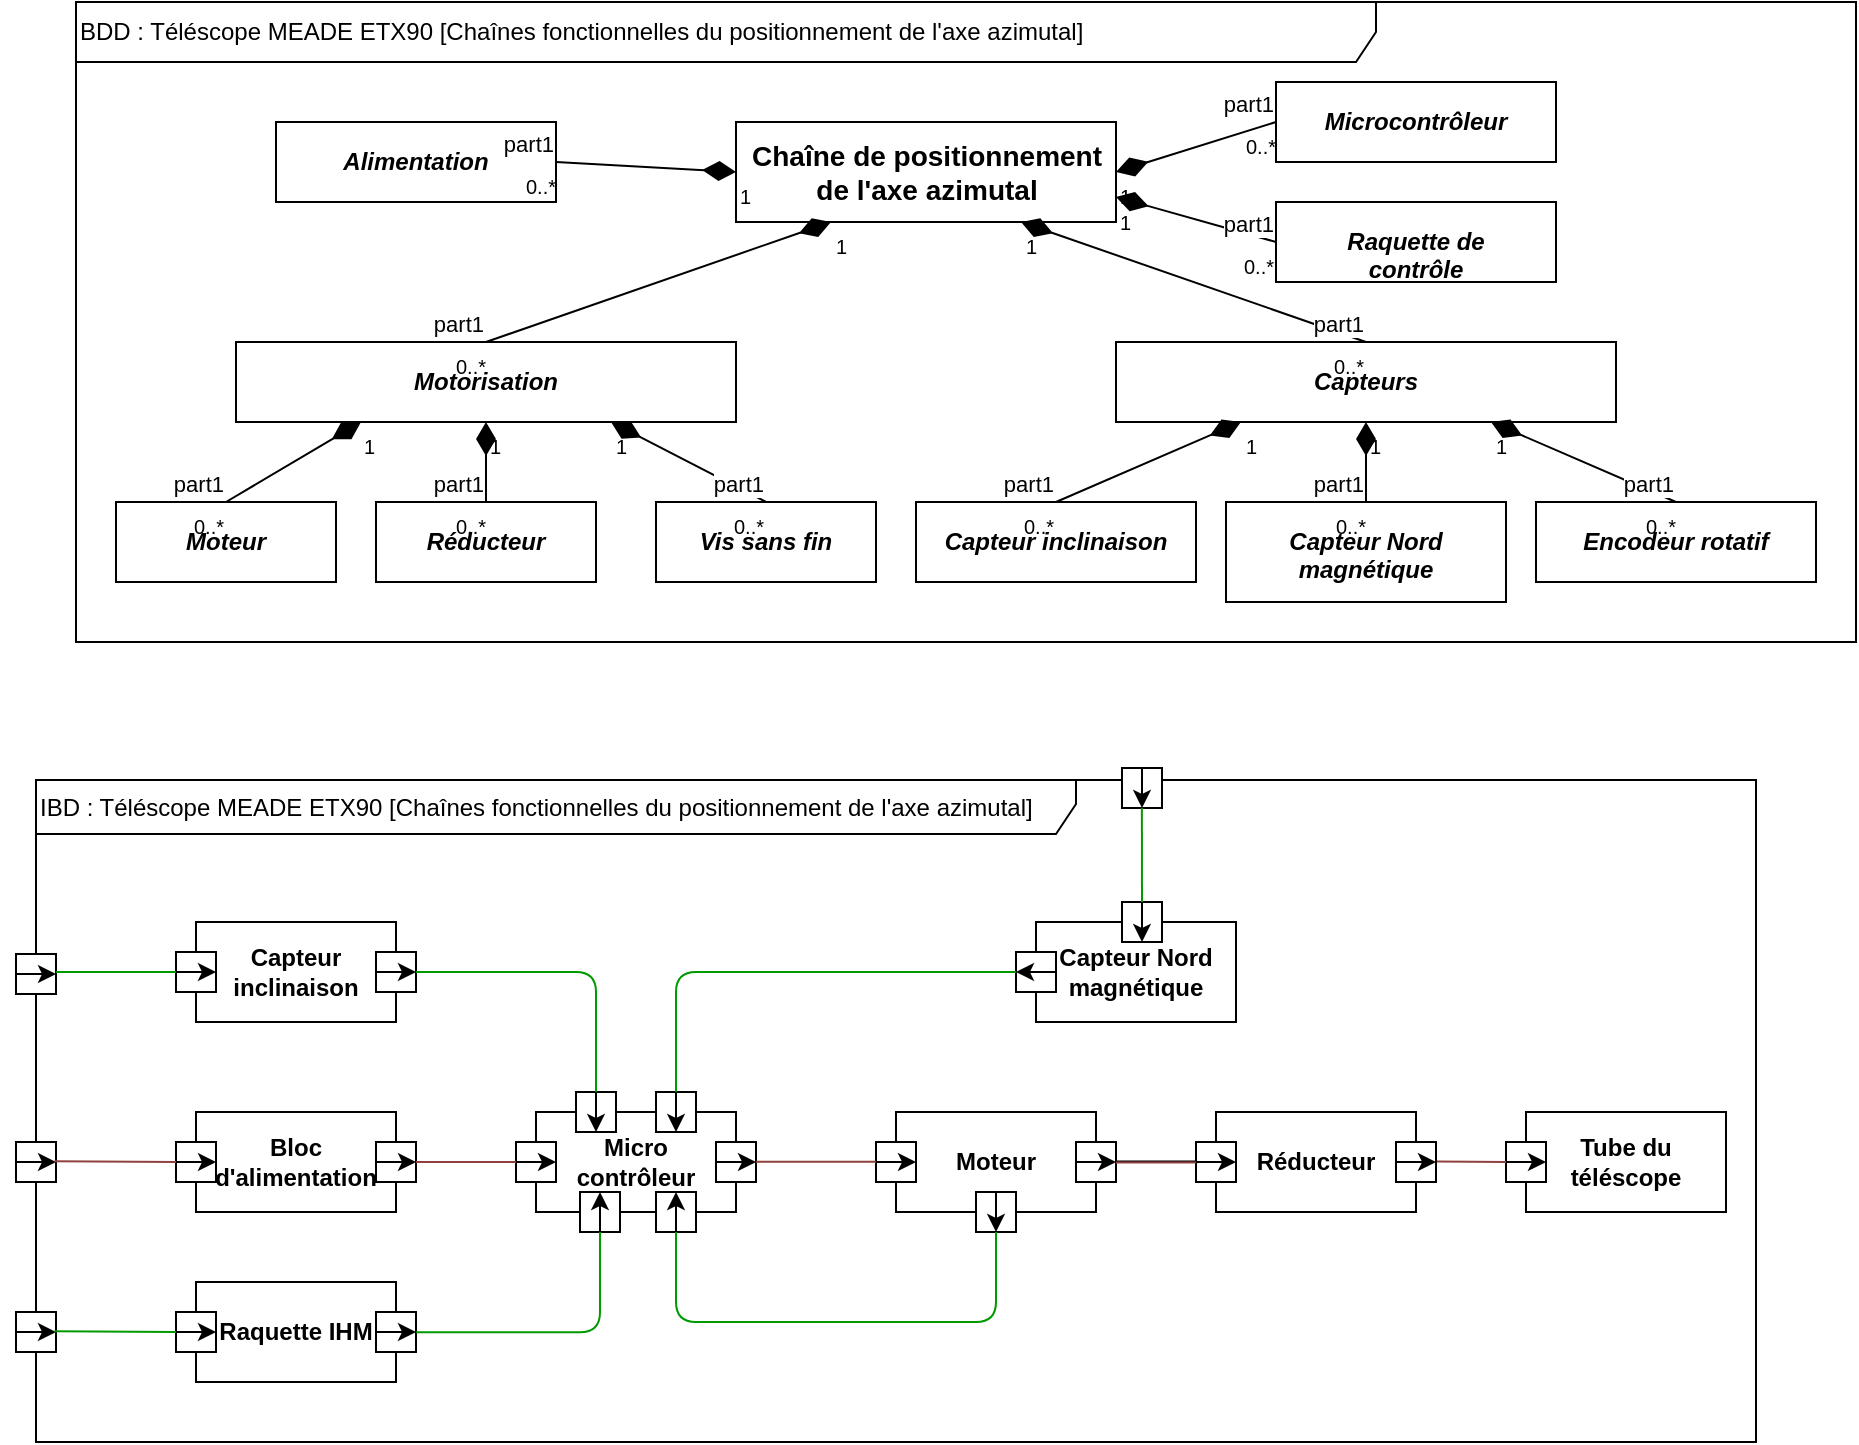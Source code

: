 <mxfile version="13.6.2" type="device" pages="2"><diagram id="0og--ScpLSk_YiZVZIZM" name="Page-1"><mxGraphModel dx="981" dy="567" grid="1" gridSize="10" guides="1" tooltips="1" connect="1" arrows="1" fold="1" page="1" pageScale="1" pageWidth="583" pageHeight="413" math="0" shadow="0"><root><mxCell id="0"/><mxCell id="1" parent="0"/><mxCell id="h3S-ZUjotpacerDr-CPM-1" value="BDD : Téléscope MEADE ETX90 [Chaînes fonctionnelles du positionnement de l'axe azimutal]" style="shape=umlFrame;whiteSpace=wrap;html=1;width=650;height=30;align=left;" parent="1" vertex="1"><mxGeometry x="40" y="40" width="890" height="320" as="geometry"/></mxCell><mxCell id="F3aTvROEqSDQP4ascuao-6" value="&lt;p style=&quot;margin: 13px&quot;&gt;&lt;b&gt;&lt;i&gt;Motorisation&lt;/i&gt;&lt;/b&gt;&lt;/p&gt;" style="shape=rect;html=1;overflow=fill;whiteSpace=wrap;align=center;" vertex="1" parent="1"><mxGeometry x="120" y="210" width="250" height="40" as="geometry"/></mxCell><mxCell id="F3aTvROEqSDQP4ascuao-7" value="&lt;p style=&quot;margin: 13px&quot;&gt;&lt;b&gt;&lt;i&gt;Moteur&lt;/i&gt;&lt;/b&gt;&lt;/p&gt;" style="shape=rect;html=1;overflow=fill;whiteSpace=wrap;align=center;" vertex="1" parent="1"><mxGeometry x="60" y="290" width="110" height="40" as="geometry"/></mxCell><mxCell id="F3aTvROEqSDQP4ascuao-8" value="&lt;p style=&quot;margin: 13px&quot;&gt;&lt;b&gt;&lt;i&gt;Réducteur&lt;/i&gt;&lt;/b&gt;&lt;/p&gt;" style="shape=rect;html=1;overflow=fill;whiteSpace=wrap;align=center;" vertex="1" parent="1"><mxGeometry x="190" y="290" width="110" height="40" as="geometry"/></mxCell><mxCell id="F3aTvROEqSDQP4ascuao-9" value="&lt;p style=&quot;margin: 13px&quot;&gt;&lt;b&gt;&lt;i&gt;Vis sans fin&lt;/i&gt;&lt;/b&gt;&lt;/p&gt;" style="shape=rect;html=1;overflow=fill;whiteSpace=wrap;align=center;" vertex="1" parent="1"><mxGeometry x="330" y="290" width="110" height="40" as="geometry"/></mxCell><mxCell id="F3aTvROEqSDQP4ascuao-10" value="&lt;p style=&quot;margin: 13px&quot;&gt;&lt;b&gt;&lt;i&gt;Capteur inclinaison&lt;/i&gt;&lt;/b&gt;&lt;/p&gt;" style="shape=rect;html=1;overflow=fill;whiteSpace=wrap;align=center;" vertex="1" parent="1"><mxGeometry x="460" y="290" width="140" height="40" as="geometry"/></mxCell><mxCell id="F3aTvROEqSDQP4ascuao-11" value="&lt;p style=&quot;margin: 13px&quot;&gt;&lt;b&gt;&lt;i&gt;Microcontrôleur&lt;/i&gt;&lt;/b&gt;&lt;/p&gt;" style="shape=rect;html=1;overflow=fill;whiteSpace=wrap;align=center;" vertex="1" parent="1"><mxGeometry x="640" y="80" width="140" height="40" as="geometry"/></mxCell><mxCell id="F3aTvROEqSDQP4ascuao-12" value="&lt;p style=&quot;margin: 13px&quot;&gt;&lt;b&gt;&lt;i&gt;Alimentation&lt;/i&gt;&lt;/b&gt;&lt;/p&gt;" style="shape=rect;html=1;overflow=fill;whiteSpace=wrap;align=center;" vertex="1" parent="1"><mxGeometry x="140" y="100" width="140" height="40" as="geometry"/></mxCell><mxCell id="F3aTvROEqSDQP4ascuao-13" value="&lt;p style=&quot;margin: 13px&quot;&gt;&lt;b&gt;&lt;i&gt;Encodeur rotatif&lt;/i&gt;&lt;/b&gt;&lt;/p&gt;" style="shape=rect;html=1;overflow=fill;whiteSpace=wrap;align=center;" vertex="1" parent="1"><mxGeometry x="770" y="290" width="140" height="40" as="geometry"/></mxCell><mxCell id="F3aTvROEqSDQP4ascuao-14" value="&lt;p style=&quot;margin: 13px&quot;&gt;&lt;b&gt;&lt;i&gt;Capteur Nord magnétique&lt;/i&gt;&lt;/b&gt;&lt;/p&gt;" style="shape=rect;html=1;overflow=fill;whiteSpace=wrap;align=center;" vertex="1" parent="1"><mxGeometry x="615" y="290" width="140" height="50" as="geometry"/></mxCell><mxCell id="F3aTvROEqSDQP4ascuao-15" value="&lt;p style=&quot;margin: 13px&quot;&gt;&lt;b&gt;&lt;i&gt;Capteurs&lt;/i&gt;&lt;/b&gt;&lt;/p&gt;" style="shape=rect;html=1;overflow=fill;whiteSpace=wrap;align=center;" vertex="1" parent="1"><mxGeometry x="560" y="210" width="250" height="40" as="geometry"/></mxCell><mxCell id="F3aTvROEqSDQP4ascuao-16" value="part1" style="align=right;html=1;verticalAlign=bottom;endArrow=none;startArrow=diamondThin;startSize=14;startFill=1;edgeStyle=none;exitX=0.25;exitY=1;exitDx=0;exitDy=0;entryX=0.5;entryY=0;entryDx=0;entryDy=0;" edge="1" parent="1" source="F3aTvROEqSDQP4ascuao-6" target="F3aTvROEqSDQP4ascuao-7"><mxGeometry x="1" relative="1" as="geometry"><mxPoint x="460" y="510" as="sourcePoint"/><mxPoint x="620" y="510" as="targetPoint"/></mxGeometry></mxCell><mxCell id="F3aTvROEqSDQP4ascuao-17" value="1" style="resizable=0;html=1;align=left;verticalAlign=top;labelBackgroundColor=none;fontSize=10" connectable="0" vertex="1" parent="F3aTvROEqSDQP4ascuao-16"><mxGeometry x="-1" relative="1" as="geometry"/></mxCell><mxCell id="F3aTvROEqSDQP4ascuao-18" value="0..*" style="resizable=0;html=1;align=right;verticalAlign=top;labelBackgroundColor=none;fontSize=10" connectable="0" vertex="1" parent="F3aTvROEqSDQP4ascuao-16"><mxGeometry x="1" relative="1" as="geometry"/></mxCell><mxCell id="F3aTvROEqSDQP4ascuao-19" value="part1" style="align=right;html=1;verticalAlign=bottom;endArrow=none;startArrow=diamondThin;startSize=14;startFill=1;edgeStyle=none;exitX=0.5;exitY=1;exitDx=0;exitDy=0;entryX=0.5;entryY=0;entryDx=0;entryDy=0;" edge="1" parent="1" source="F3aTvROEqSDQP4ascuao-6" target="F3aTvROEqSDQP4ascuao-8"><mxGeometry x="1" relative="1" as="geometry"><mxPoint x="212.5" y="260" as="sourcePoint"/><mxPoint x="105" y="300" as="targetPoint"/></mxGeometry></mxCell><mxCell id="F3aTvROEqSDQP4ascuao-20" value="1" style="resizable=0;html=1;align=left;verticalAlign=top;labelBackgroundColor=none;fontSize=10" connectable="0" vertex="1" parent="F3aTvROEqSDQP4ascuao-19"><mxGeometry x="-1" relative="1" as="geometry"/></mxCell><mxCell id="F3aTvROEqSDQP4ascuao-21" value="0..*" style="resizable=0;html=1;align=right;verticalAlign=top;labelBackgroundColor=none;fontSize=10" connectable="0" vertex="1" parent="F3aTvROEqSDQP4ascuao-19"><mxGeometry x="1" relative="1" as="geometry"/></mxCell><mxCell id="F3aTvROEqSDQP4ascuao-22" value="part1" style="align=right;html=1;verticalAlign=bottom;endArrow=none;startArrow=diamondThin;startSize=14;startFill=1;edgeStyle=none;exitX=0.75;exitY=1;exitDx=0;exitDy=0;entryX=0.5;entryY=0;entryDx=0;entryDy=0;" edge="1" parent="1" source="F3aTvROEqSDQP4ascuao-6" target="F3aTvROEqSDQP4ascuao-9"><mxGeometry x="1" relative="1" as="geometry"><mxPoint x="275" y="260" as="sourcePoint"/><mxPoint x="255" y="300" as="targetPoint"/></mxGeometry></mxCell><mxCell id="F3aTvROEqSDQP4ascuao-23" value="1" style="resizable=0;html=1;align=left;verticalAlign=top;labelBackgroundColor=none;fontSize=10" connectable="0" vertex="1" parent="F3aTvROEqSDQP4ascuao-22"><mxGeometry x="-1" relative="1" as="geometry"/></mxCell><mxCell id="F3aTvROEqSDQP4ascuao-24" value="0..*" style="resizable=0;html=1;align=right;verticalAlign=top;labelBackgroundColor=none;fontSize=10" connectable="0" vertex="1" parent="F3aTvROEqSDQP4ascuao-22"><mxGeometry x="1" relative="1" as="geometry"/></mxCell><mxCell id="F3aTvROEqSDQP4ascuao-25" value="part1" style="align=right;html=1;verticalAlign=bottom;endArrow=none;startArrow=diamondThin;startSize=14;startFill=1;edgeStyle=none;exitX=0.25;exitY=1;exitDx=0;exitDy=0;entryX=0.5;entryY=0;entryDx=0;entryDy=0;" edge="1" parent="1" source="F3aTvROEqSDQP4ascuao-15" target="F3aTvROEqSDQP4ascuao-10"><mxGeometry x="1" relative="1" as="geometry"><mxPoint x="295" y="280" as="sourcePoint"/><mxPoint x="275" y="320" as="targetPoint"/></mxGeometry></mxCell><mxCell id="F3aTvROEqSDQP4ascuao-26" value="1" style="resizable=0;html=1;align=left;verticalAlign=top;labelBackgroundColor=none;fontSize=10" connectable="0" vertex="1" parent="F3aTvROEqSDQP4ascuao-25"><mxGeometry x="-1" relative="1" as="geometry"/></mxCell><mxCell id="F3aTvROEqSDQP4ascuao-27" value="0..*" style="resizable=0;html=1;align=right;verticalAlign=top;labelBackgroundColor=none;fontSize=10" connectable="0" vertex="1" parent="F3aTvROEqSDQP4ascuao-25"><mxGeometry x="1" relative="1" as="geometry"/></mxCell><mxCell id="F3aTvROEqSDQP4ascuao-28" value="part1" style="align=right;html=1;verticalAlign=bottom;endArrow=none;startArrow=diamondThin;startSize=14;startFill=1;edgeStyle=none;exitX=0.5;exitY=1;exitDx=0;exitDy=0;entryX=0.5;entryY=0;entryDx=0;entryDy=0;" edge="1" parent="1" source="F3aTvROEqSDQP4ascuao-15" target="F3aTvROEqSDQP4ascuao-14"><mxGeometry x="1" relative="1" as="geometry"><mxPoint x="632.5" y="270" as="sourcePoint"/><mxPoint x="560" y="300" as="targetPoint"/></mxGeometry></mxCell><mxCell id="F3aTvROEqSDQP4ascuao-29" value="1" style="resizable=0;html=1;align=left;verticalAlign=top;labelBackgroundColor=none;fontSize=10" connectable="0" vertex="1" parent="F3aTvROEqSDQP4ascuao-28"><mxGeometry x="-1" relative="1" as="geometry"/></mxCell><mxCell id="F3aTvROEqSDQP4ascuao-30" value="0..*" style="resizable=0;html=1;align=right;verticalAlign=top;labelBackgroundColor=none;fontSize=10" connectable="0" vertex="1" parent="F3aTvROEqSDQP4ascuao-28"><mxGeometry x="1" relative="1" as="geometry"/></mxCell><mxCell id="F3aTvROEqSDQP4ascuao-31" value="part1" style="align=right;html=1;verticalAlign=bottom;endArrow=none;startArrow=diamondThin;startSize=14;startFill=1;edgeStyle=none;exitX=0.75;exitY=1;exitDx=0;exitDy=0;entryX=0.5;entryY=0;entryDx=0;entryDy=0;" edge="1" parent="1" source="F3aTvROEqSDQP4ascuao-15" target="F3aTvROEqSDQP4ascuao-13"><mxGeometry x="1" relative="1" as="geometry"><mxPoint x="642.5" y="280" as="sourcePoint"/><mxPoint x="570" y="310" as="targetPoint"/></mxGeometry></mxCell><mxCell id="F3aTvROEqSDQP4ascuao-32" value="1" style="resizable=0;html=1;align=left;verticalAlign=top;labelBackgroundColor=none;fontSize=10" connectable="0" vertex="1" parent="F3aTvROEqSDQP4ascuao-31"><mxGeometry x="-1" relative="1" as="geometry"/></mxCell><mxCell id="F3aTvROEqSDQP4ascuao-33" value="0..*" style="resizable=0;html=1;align=right;verticalAlign=top;labelBackgroundColor=none;fontSize=10" connectable="0" vertex="1" parent="F3aTvROEqSDQP4ascuao-31"><mxGeometry x="1" relative="1" as="geometry"/></mxCell><mxCell id="F3aTvROEqSDQP4ascuao-34" value="&lt;b&gt;&lt;font style=&quot;font-size: 14px&quot;&gt;Chaîne de positionnement&lt;br&gt;de l'axe azimutal&lt;/font&gt;&lt;/b&gt;" style="html=1;" vertex="1" parent="1"><mxGeometry x="370" y="100" width="190" height="50" as="geometry"/></mxCell><mxCell id="F3aTvROEqSDQP4ascuao-35" value="part1" style="align=right;html=1;verticalAlign=bottom;endArrow=none;startArrow=diamondThin;startSize=14;startFill=1;edgeStyle=none;exitX=0.25;exitY=1;exitDx=0;exitDy=0;entryX=0.5;entryY=0;entryDx=0;entryDy=0;" edge="1" parent="1" source="F3aTvROEqSDQP4ascuao-34" target="F3aTvROEqSDQP4ascuao-6"><mxGeometry x="1" relative="1" as="geometry"><mxPoint x="420" y="170" as="sourcePoint"/><mxPoint x="420" y="210" as="targetPoint"/></mxGeometry></mxCell><mxCell id="F3aTvROEqSDQP4ascuao-36" value="1" style="resizable=0;html=1;align=left;verticalAlign=top;labelBackgroundColor=none;fontSize=10" connectable="0" vertex="1" parent="F3aTvROEqSDQP4ascuao-35"><mxGeometry x="-1" relative="1" as="geometry"/></mxCell><mxCell id="F3aTvROEqSDQP4ascuao-37" value="0..*" style="resizable=0;html=1;align=right;verticalAlign=top;labelBackgroundColor=none;fontSize=10" connectable="0" vertex="1" parent="F3aTvROEqSDQP4ascuao-35"><mxGeometry x="1" relative="1" as="geometry"/></mxCell><mxCell id="F3aTvROEqSDQP4ascuao-38" value="part1" style="align=right;html=1;verticalAlign=bottom;endArrow=none;startArrow=diamondThin;startSize=14;startFill=1;edgeStyle=none;entryX=0.5;entryY=0;entryDx=0;entryDy=0;exitX=0.75;exitY=1;exitDx=0;exitDy=0;" edge="1" parent="1" source="F3aTvROEqSDQP4ascuao-34" target="F3aTvROEqSDQP4ascuao-15"><mxGeometry x="1" relative="1" as="geometry"><mxPoint x="427.5" y="160" as="sourcePoint"/><mxPoint x="255" y="220" as="targetPoint"/></mxGeometry></mxCell><mxCell id="F3aTvROEqSDQP4ascuao-39" value="1" style="resizable=0;html=1;align=left;verticalAlign=top;labelBackgroundColor=none;fontSize=10" connectable="0" vertex="1" parent="F3aTvROEqSDQP4ascuao-38"><mxGeometry x="-1" relative="1" as="geometry"/></mxCell><mxCell id="F3aTvROEqSDQP4ascuao-40" value="0..*" style="resizable=0;html=1;align=right;verticalAlign=top;labelBackgroundColor=none;fontSize=10" connectable="0" vertex="1" parent="F3aTvROEqSDQP4ascuao-38"><mxGeometry x="1" relative="1" as="geometry"/></mxCell><mxCell id="F3aTvROEqSDQP4ascuao-41" value="part1" style="align=right;html=1;verticalAlign=bottom;endArrow=none;startArrow=diamondThin;startSize=14;startFill=1;edgeStyle=none;exitX=1;exitY=0.5;exitDx=0;exitDy=0;entryX=0;entryY=0.5;entryDx=0;entryDy=0;" edge="1" parent="1" source="F3aTvROEqSDQP4ascuao-34" target="F3aTvROEqSDQP4ascuao-11"><mxGeometry x="1" relative="1" as="geometry"><mxPoint x="437.5" y="170" as="sourcePoint"/><mxPoint x="265" y="230" as="targetPoint"/></mxGeometry></mxCell><mxCell id="F3aTvROEqSDQP4ascuao-42" value="1" style="resizable=0;html=1;align=left;verticalAlign=top;labelBackgroundColor=none;fontSize=10" connectable="0" vertex="1" parent="F3aTvROEqSDQP4ascuao-41"><mxGeometry x="-1" relative="1" as="geometry"/></mxCell><mxCell id="F3aTvROEqSDQP4ascuao-43" value="0..*" style="resizable=0;html=1;align=right;verticalAlign=top;labelBackgroundColor=none;fontSize=10" connectable="0" vertex="1" parent="F3aTvROEqSDQP4ascuao-41"><mxGeometry x="1" relative="1" as="geometry"/></mxCell><mxCell id="F3aTvROEqSDQP4ascuao-44" value="part1" style="align=right;html=1;verticalAlign=bottom;endArrow=none;startArrow=diamondThin;startSize=14;startFill=1;edgeStyle=none;exitX=0;exitY=0.5;exitDx=0;exitDy=0;entryX=1;entryY=0.5;entryDx=0;entryDy=0;" edge="1" parent="1" source="F3aTvROEqSDQP4ascuao-34" target="F3aTvROEqSDQP4ascuao-12"><mxGeometry x="1" relative="1" as="geometry"><mxPoint x="447.5" y="180" as="sourcePoint"/><mxPoint x="275" y="240" as="targetPoint"/></mxGeometry></mxCell><mxCell id="F3aTvROEqSDQP4ascuao-45" value="1" style="resizable=0;html=1;align=left;verticalAlign=top;labelBackgroundColor=none;fontSize=10" connectable="0" vertex="1" parent="F3aTvROEqSDQP4ascuao-44"><mxGeometry x="-1" relative="1" as="geometry"/></mxCell><mxCell id="F3aTvROEqSDQP4ascuao-46" value="0..*" style="resizable=0;html=1;align=right;verticalAlign=top;labelBackgroundColor=none;fontSize=10" connectable="0" vertex="1" parent="F3aTvROEqSDQP4ascuao-44"><mxGeometry x="1" relative="1" as="geometry"/></mxCell><mxCell id="DN6TQnOz7DK1eWqhifn9-1" value="&lt;span&gt;IBD : Téléscope MEADE ETX90 [Chaînes fonctionnelles du positionnement de l'axe azimutal]&lt;/span&gt;" style="shape=umlFrame;whiteSpace=wrap;html=1;width=520;height=27;align=left;" vertex="1" parent="1"><mxGeometry x="20" y="429" width="860" height="331" as="geometry"/></mxCell><mxCell id="DN6TQnOz7DK1eWqhifn9-2" value="Bloc d'alimentation" style="strokeColor=inherit;fillColor=inherit;gradientColor=inherit;shape=rect;html=1;fontStyle=1;whiteSpace=wrap;align=center;" vertex="1" parent="1"><mxGeometry x="100" y="595" width="100" height="50" as="geometry"/></mxCell><mxCell id="DN6TQnOz7DK1eWqhifn9-3" value="Micro&lt;br&gt;contrôleur" style="strokeColor=inherit;fillColor=inherit;gradientColor=inherit;shape=rect;html=1;fontStyle=1;whiteSpace=wrap;align=center;" vertex="1" parent="1"><mxGeometry x="270" y="595" width="100" height="50" as="geometry"/></mxCell><mxCell id="DN6TQnOz7DK1eWqhifn9-4" value="Moteur" style="strokeColor=inherit;fillColor=inherit;gradientColor=inherit;shape=rect;html=1;fontStyle=1;whiteSpace=wrap;align=center;" vertex="1" parent="1"><mxGeometry x="450" y="595" width="100" height="50" as="geometry"/></mxCell><mxCell id="DN6TQnOz7DK1eWqhifn9-5" value="Capteur inclinaison" style="strokeColor=inherit;fillColor=inherit;gradientColor=inherit;shape=rect;html=1;fontStyle=1;whiteSpace=wrap;align=center;" vertex="1" parent="1"><mxGeometry x="100" y="500" width="100" height="50" as="geometry"/></mxCell><mxCell id="DN6TQnOz7DK1eWqhifn9-6" value="Capteur Nord magnétique" style="strokeColor=inherit;fillColor=inherit;gradientColor=inherit;shape=rect;html=1;fontStyle=1;whiteSpace=wrap;align=center;" vertex="1" parent="1"><mxGeometry x="520" y="500" width="100" height="50" as="geometry"/></mxCell><mxCell id="DN6TQnOz7DK1eWqhifn9-7" value="Réducteur" style="strokeColor=inherit;fillColor=inherit;gradientColor=inherit;shape=rect;html=1;fontStyle=1;whiteSpace=wrap;align=center;" vertex="1" parent="1"><mxGeometry x="610" y="595" width="100" height="50" as="geometry"/></mxCell><mxCell id="DN6TQnOz7DK1eWqhifn9-8" value="" style="group;strokeColor=#000000;fillColor=#ffffff;" vertex="1" connectable="0" parent="1"><mxGeometry x="190" y="515" width="20" height="20" as="geometry"/></mxCell><mxCell id="DN6TQnOz7DK1eWqhifn9-9" value="" style="strokeColor=inherit;fillColor=inherit;gradientColor=inherit;shape=rect;points=[[0,0.5,0]];html=1;resizable=1;align=right;verticalAlign=bottom;labelPosition=left;verticalLabelPosition=top;labelBackgroundColor=none;fontSize=10;part=1;" vertex="1" parent="DN6TQnOz7DK1eWqhifn9-8"><mxGeometry width="20" height="20" as="geometry"/></mxCell><mxCell id="DN6TQnOz7DK1eWqhifn9-10" value="" style="endArrow=classic;html=1;" edge="1" parent="DN6TQnOz7DK1eWqhifn9-8"><mxGeometry width="50" height="50" relative="1" as="geometry"><mxPoint y="10" as="sourcePoint"/><mxPoint x="20" y="10" as="targetPoint"/></mxGeometry></mxCell><mxCell id="DN6TQnOz7DK1eWqhifn9-11" value="" style="group;strokeColor=#000000;fillColor=#ffffff;" vertex="1" connectable="0" parent="1"><mxGeometry x="90" y="515" width="20" height="20" as="geometry"/></mxCell><mxCell id="DN6TQnOz7DK1eWqhifn9-12" value="" style="strokeColor=inherit;fillColor=inherit;gradientColor=inherit;shape=rect;points=[[0,0.5,0]];html=1;resizable=1;align=right;verticalAlign=bottom;labelPosition=left;verticalLabelPosition=top;labelBackgroundColor=none;fontSize=10;part=1;" vertex="1" parent="DN6TQnOz7DK1eWqhifn9-11"><mxGeometry width="20" height="20" as="geometry"/></mxCell><mxCell id="DN6TQnOz7DK1eWqhifn9-13" value="" style="endArrow=classic;html=1;" edge="1" parent="DN6TQnOz7DK1eWqhifn9-11"><mxGeometry width="50" height="50" relative="1" as="geometry"><mxPoint y="10" as="sourcePoint"/><mxPoint x="20" y="10" as="targetPoint"/></mxGeometry></mxCell><mxCell id="DN6TQnOz7DK1eWqhifn9-14" value="" style="group;strokeColor=#000000;fillColor=#ffffff;" vertex="1" connectable="0" parent="1"><mxGeometry x="90" y="610" width="20" height="20" as="geometry"/></mxCell><mxCell id="DN6TQnOz7DK1eWqhifn9-15" value="" style="strokeColor=inherit;fillColor=inherit;gradientColor=inherit;shape=rect;points=[[0,0.5,0]];html=1;resizable=1;align=right;verticalAlign=bottom;labelPosition=left;verticalLabelPosition=top;labelBackgroundColor=none;fontSize=10;part=1;" vertex="1" parent="DN6TQnOz7DK1eWqhifn9-14"><mxGeometry width="20" height="20" as="geometry"/></mxCell><mxCell id="DN6TQnOz7DK1eWqhifn9-16" value="" style="endArrow=classic;html=1;" edge="1" parent="DN6TQnOz7DK1eWqhifn9-14"><mxGeometry width="50" height="50" relative="1" as="geometry"><mxPoint y="10" as="sourcePoint"/><mxPoint x="20" y="10" as="targetPoint"/></mxGeometry></mxCell><mxCell id="DN6TQnOz7DK1eWqhifn9-17" value="" style="group;strokeColor=#000000;fillColor=#ffffff;" vertex="1" connectable="0" parent="1"><mxGeometry x="190" y="610" width="20" height="20" as="geometry"/></mxCell><mxCell id="DN6TQnOz7DK1eWqhifn9-18" value="" style="strokeColor=inherit;fillColor=inherit;gradientColor=inherit;shape=rect;points=[[0,0.5,0]];html=1;resizable=1;align=right;verticalAlign=bottom;labelPosition=left;verticalLabelPosition=top;labelBackgroundColor=none;fontSize=10;part=1;" vertex="1" parent="DN6TQnOz7DK1eWqhifn9-17"><mxGeometry width="20" height="20" as="geometry"/></mxCell><mxCell id="DN6TQnOz7DK1eWqhifn9-19" value="" style="endArrow=classic;html=1;" edge="1" parent="DN6TQnOz7DK1eWqhifn9-17"><mxGeometry width="50" height="50" relative="1" as="geometry"><mxPoint y="10" as="sourcePoint"/><mxPoint x="20" y="10" as="targetPoint"/></mxGeometry></mxCell><mxCell id="DN6TQnOz7DK1eWqhifn9-20" value="" style="group;strokeColor=#000000;fillColor=#ffffff;" vertex="1" connectable="0" parent="1"><mxGeometry x="260" y="610" width="20" height="20" as="geometry"/></mxCell><mxCell id="DN6TQnOz7DK1eWqhifn9-21" value="" style="strokeColor=inherit;fillColor=inherit;gradientColor=inherit;shape=rect;points=[[0,0.5,0]];html=1;resizable=1;align=right;verticalAlign=bottom;labelPosition=left;verticalLabelPosition=top;labelBackgroundColor=none;fontSize=10;part=1;" vertex="1" parent="DN6TQnOz7DK1eWqhifn9-20"><mxGeometry width="20" height="20" as="geometry"/></mxCell><mxCell id="DN6TQnOz7DK1eWqhifn9-22" value="" style="endArrow=classic;html=1;" edge="1" parent="DN6TQnOz7DK1eWqhifn9-20"><mxGeometry width="50" height="50" relative="1" as="geometry"><mxPoint y="10" as="sourcePoint"/><mxPoint x="20" y="10" as="targetPoint"/></mxGeometry></mxCell><mxCell id="DN6TQnOz7DK1eWqhifn9-23" value="" style="group;strokeColor=#000000;fillColor=#ffffff;" vertex="1" connectable="0" parent="1"><mxGeometry x="360" y="610" width="20" height="20" as="geometry"/></mxCell><mxCell id="DN6TQnOz7DK1eWqhifn9-24" value="" style="strokeColor=inherit;fillColor=inherit;gradientColor=inherit;shape=rect;points=[[0,0.5,0]];html=1;resizable=1;align=right;verticalAlign=bottom;labelPosition=left;verticalLabelPosition=top;labelBackgroundColor=none;fontSize=10;part=1;" vertex="1" parent="DN6TQnOz7DK1eWqhifn9-23"><mxGeometry width="20" height="20" as="geometry"/></mxCell><mxCell id="DN6TQnOz7DK1eWqhifn9-25" value="" style="endArrow=classic;html=1;" edge="1" parent="DN6TQnOz7DK1eWqhifn9-23"><mxGeometry width="50" height="50" relative="1" as="geometry"><mxPoint y="10" as="sourcePoint"/><mxPoint x="20" y="10" as="targetPoint"/></mxGeometry></mxCell><mxCell id="DN6TQnOz7DK1eWqhifn9-26" value="" style="group;strokeColor=#000000;fillColor=#ffffff;" vertex="1" connectable="0" parent="1"><mxGeometry x="440" y="610" width="20" height="20" as="geometry"/></mxCell><mxCell id="DN6TQnOz7DK1eWqhifn9-27" value="" style="strokeColor=inherit;fillColor=inherit;gradientColor=inherit;shape=rect;points=[[0,0.5,0]];html=1;resizable=1;align=right;verticalAlign=bottom;labelPosition=left;verticalLabelPosition=top;labelBackgroundColor=none;fontSize=10;part=1;" vertex="1" parent="DN6TQnOz7DK1eWqhifn9-26"><mxGeometry width="20" height="20" as="geometry"/></mxCell><mxCell id="DN6TQnOz7DK1eWqhifn9-28" value="" style="endArrow=classic;html=1;" edge="1" parent="DN6TQnOz7DK1eWqhifn9-26"><mxGeometry width="50" height="50" relative="1" as="geometry"><mxPoint y="10" as="sourcePoint"/><mxPoint x="20" y="10" as="targetPoint"/></mxGeometry></mxCell><mxCell id="DN6TQnOz7DK1eWqhifn9-29" value="" style="group;strokeColor=#000000;fillColor=#ffffff;" vertex="1" connectable="0" parent="1"><mxGeometry x="540" y="610" width="20" height="20" as="geometry"/></mxCell><mxCell id="DN6TQnOz7DK1eWqhifn9-30" value="" style="strokeColor=inherit;fillColor=inherit;gradientColor=inherit;shape=rect;points=[[0,0.5,0]];html=1;resizable=1;align=right;verticalAlign=bottom;labelPosition=left;verticalLabelPosition=top;labelBackgroundColor=none;fontSize=10;part=1;" vertex="1" parent="DN6TQnOz7DK1eWqhifn9-29"><mxGeometry width="20" height="20" as="geometry"/></mxCell><mxCell id="DN6TQnOz7DK1eWqhifn9-31" value="" style="endArrow=classic;html=1;" edge="1" parent="DN6TQnOz7DK1eWqhifn9-29"><mxGeometry width="50" height="50" relative="1" as="geometry"><mxPoint y="10" as="sourcePoint"/><mxPoint x="20" y="10" as="targetPoint"/></mxGeometry></mxCell><mxCell id="DN6TQnOz7DK1eWqhifn9-32" value="" style="group;strokeColor=#000000;fillColor=#ffffff;" vertex="1" connectable="0" parent="1"><mxGeometry x="600" y="610" width="20" height="20" as="geometry"/></mxCell><mxCell id="DN6TQnOz7DK1eWqhifn9-33" value="" style="strokeColor=inherit;fillColor=inherit;gradientColor=inherit;shape=rect;points=[[0,0.5,0]];html=1;resizable=1;align=right;verticalAlign=bottom;labelPosition=left;verticalLabelPosition=top;labelBackgroundColor=none;fontSize=10;part=1;" vertex="1" parent="DN6TQnOz7DK1eWqhifn9-32"><mxGeometry width="20" height="20" as="geometry"/></mxCell><mxCell id="DN6TQnOz7DK1eWqhifn9-34" value="" style="endArrow=classic;html=1;" edge="1" parent="DN6TQnOz7DK1eWqhifn9-32"><mxGeometry width="50" height="50" relative="1" as="geometry"><mxPoint y="10" as="sourcePoint"/><mxPoint x="20" y="10" as="targetPoint"/></mxGeometry></mxCell><mxCell id="DN6TQnOz7DK1eWqhifn9-35" value="" style="group;strokeColor=#000000;fillColor=#ffffff;" vertex="1" connectable="0" parent="1"><mxGeometry x="700" y="610" width="20" height="20" as="geometry"/></mxCell><mxCell id="DN6TQnOz7DK1eWqhifn9-36" value="" style="strokeColor=inherit;fillColor=inherit;gradientColor=inherit;shape=rect;points=[[0,0.5,0]];html=1;resizable=1;align=right;verticalAlign=bottom;labelPosition=left;verticalLabelPosition=top;labelBackgroundColor=none;fontSize=10;part=1;" vertex="1" parent="DN6TQnOz7DK1eWqhifn9-35"><mxGeometry width="20" height="20" as="geometry"/></mxCell><mxCell id="DN6TQnOz7DK1eWqhifn9-37" value="" style="endArrow=classic;html=1;" edge="1" parent="DN6TQnOz7DK1eWqhifn9-35"><mxGeometry width="50" height="50" relative="1" as="geometry"><mxPoint y="10" as="sourcePoint"/><mxPoint x="20" y="10" as="targetPoint"/></mxGeometry></mxCell><mxCell id="DN6TQnOz7DK1eWqhifn9-38" value="Tube du téléscope" style="strokeColor=inherit;fillColor=inherit;gradientColor=inherit;shape=rect;html=1;fontStyle=1;whiteSpace=wrap;align=center;" vertex="1" parent="1"><mxGeometry x="765" y="595" width="100" height="50" as="geometry"/></mxCell><mxCell id="DN6TQnOz7DK1eWqhifn9-39" value="" style="group;strokeColor=#000000;fillColor=#ffffff;" vertex="1" connectable="0" parent="1"><mxGeometry x="755" y="610" width="20" height="20" as="geometry"/></mxCell><mxCell id="DN6TQnOz7DK1eWqhifn9-40" value="" style="strokeColor=inherit;fillColor=inherit;gradientColor=inherit;shape=rect;points=[[0,0.5,0]];html=1;resizable=1;align=right;verticalAlign=bottom;labelPosition=left;verticalLabelPosition=top;labelBackgroundColor=none;fontSize=10;part=1;" vertex="1" parent="DN6TQnOz7DK1eWqhifn9-39"><mxGeometry width="20" height="20" as="geometry"/></mxCell><mxCell id="DN6TQnOz7DK1eWqhifn9-41" value="" style="endArrow=classic;html=1;" edge="1" parent="DN6TQnOz7DK1eWqhifn9-39"><mxGeometry width="50" height="50" relative="1" as="geometry"><mxPoint y="10" as="sourcePoint"/><mxPoint x="20" y="10" as="targetPoint"/></mxGeometry></mxCell><mxCell id="DN6TQnOz7DK1eWqhifn9-42" value="" style="group;strokeColor=#000000;fillColor=#ffffff;rotation=-90;" vertex="1" connectable="0" parent="1"><mxGeometry x="330" y="635" width="20" height="20" as="geometry"/></mxCell><mxCell id="DN6TQnOz7DK1eWqhifn9-43" value="" style="strokeColor=inherit;fillColor=inherit;gradientColor=inherit;shape=rect;points=[[0,0.5,0]];html=1;resizable=1;align=right;verticalAlign=bottom;labelPosition=left;verticalLabelPosition=top;labelBackgroundColor=none;fontSize=10;part=1;rotation=-90;" vertex="1" parent="DN6TQnOz7DK1eWqhifn9-42"><mxGeometry width="20" height="20" as="geometry"/></mxCell><mxCell id="DN6TQnOz7DK1eWqhifn9-44" value="" style="endArrow=classic;html=1;" edge="1" parent="DN6TQnOz7DK1eWqhifn9-42"><mxGeometry width="50" height="50" relative="1" as="geometry"><mxPoint x="10" y="20" as="sourcePoint"/><mxPoint x="10" as="targetPoint"/></mxGeometry></mxCell><mxCell id="DN6TQnOz7DK1eWqhifn9-45" value="" style="group;strokeColor=#000000;fillColor=#ffffff;rotation=90;" vertex="1" connectable="0" parent="1"><mxGeometry x="563" y="490" width="20" height="20" as="geometry"/></mxCell><mxCell id="DN6TQnOz7DK1eWqhifn9-46" value="" style="strokeColor=inherit;fillColor=inherit;gradientColor=inherit;shape=rect;points=[[0,0.5,0]];html=1;resizable=1;align=right;verticalAlign=bottom;labelPosition=left;verticalLabelPosition=top;labelBackgroundColor=none;fontSize=10;part=1;rotation=90;" vertex="1" parent="DN6TQnOz7DK1eWqhifn9-45"><mxGeometry width="20" height="20" as="geometry"/></mxCell><mxCell id="DN6TQnOz7DK1eWqhifn9-47" value="" style="endArrow=classic;html=1;" edge="1" parent="DN6TQnOz7DK1eWqhifn9-45"><mxGeometry width="50" height="50" relative="1" as="geometry"><mxPoint x="10" as="sourcePoint"/><mxPoint x="10" y="20" as="targetPoint"/></mxGeometry></mxCell><mxCell id="DN6TQnOz7DK1eWqhifn9-48" value="" style="group;strokeColor=#000000;fillColor=#ffffff;direction=west;rotation=-180;" vertex="1" connectable="0" parent="1"><mxGeometry x="510" y="515" width="20" height="20" as="geometry"/></mxCell><mxCell id="DN6TQnOz7DK1eWqhifn9-49" value="" style="strokeColor=inherit;fillColor=inherit;gradientColor=inherit;shape=rect;points=[[0,0.5,0]];html=1;resizable=1;align=right;verticalAlign=bottom;labelPosition=left;verticalLabelPosition=top;labelBackgroundColor=none;fontSize=10;part=1;rotation=-180;" vertex="1" parent="DN6TQnOz7DK1eWqhifn9-48"><mxGeometry width="20" height="20" as="geometry"/></mxCell><mxCell id="DN6TQnOz7DK1eWqhifn9-50" value="" style="endArrow=classic;html=1;" edge="1" parent="DN6TQnOz7DK1eWqhifn9-48"><mxGeometry width="50" height="50" relative="1" as="geometry"><mxPoint x="20" y="10" as="sourcePoint"/><mxPoint y="10" as="targetPoint"/></mxGeometry></mxCell><mxCell id="DN6TQnOz7DK1eWqhifn9-51" value="" style="group;strokeColor=#000000;fillColor=#ffffff;rotation=90;" vertex="1" connectable="0" parent="1"><mxGeometry x="490" y="635" width="20" height="20" as="geometry"/></mxCell><mxCell id="DN6TQnOz7DK1eWqhifn9-52" value="" style="strokeColor=inherit;fillColor=inherit;gradientColor=inherit;shape=rect;points=[[0,0.5,0]];html=1;resizable=1;align=right;verticalAlign=bottom;labelPosition=left;verticalLabelPosition=top;labelBackgroundColor=none;fontSize=10;part=1;rotation=90;" vertex="1" parent="DN6TQnOz7DK1eWqhifn9-51"><mxGeometry width="20" height="20" as="geometry"/></mxCell><mxCell id="DN6TQnOz7DK1eWqhifn9-53" value="" style="endArrow=classic;html=1;" edge="1" parent="DN6TQnOz7DK1eWqhifn9-51"><mxGeometry width="50" height="50" relative="1" as="geometry"><mxPoint x="10" as="sourcePoint"/><mxPoint x="10" y="20" as="targetPoint"/></mxGeometry></mxCell><mxCell id="DN6TQnOz7DK1eWqhifn9-54" value="" style="group;strokeColor=#000000;fillColor=#ffffff;rotation=90;" vertex="1" connectable="0" parent="1"><mxGeometry x="330" y="585" width="20" height="20" as="geometry"/></mxCell><mxCell id="DN6TQnOz7DK1eWqhifn9-55" value="" style="strokeColor=inherit;fillColor=inherit;gradientColor=inherit;shape=rect;points=[[0,0.5,0]];html=1;resizable=1;align=right;verticalAlign=bottom;labelPosition=left;verticalLabelPosition=top;labelBackgroundColor=none;fontSize=10;part=1;rotation=90;" vertex="1" parent="DN6TQnOz7DK1eWqhifn9-54"><mxGeometry width="20" height="20" as="geometry"/></mxCell><mxCell id="DN6TQnOz7DK1eWqhifn9-56" value="" style="endArrow=classic;html=1;" edge="1" parent="DN6TQnOz7DK1eWqhifn9-54"><mxGeometry width="50" height="50" relative="1" as="geometry"><mxPoint x="10" as="sourcePoint"/><mxPoint x="10" y="20" as="targetPoint"/></mxGeometry></mxCell><mxCell id="DN6TQnOz7DK1eWqhifn9-57" value="" style="group;strokeColor=#000000;fillColor=#ffffff;rotation=90;" vertex="1" connectable="0" parent="1"><mxGeometry x="290" y="585" width="20" height="20" as="geometry"/></mxCell><mxCell id="DN6TQnOz7DK1eWqhifn9-58" value="" style="strokeColor=inherit;fillColor=inherit;gradientColor=inherit;shape=rect;points=[[0,0.5,0]];html=1;resizable=1;align=right;verticalAlign=bottom;labelPosition=left;verticalLabelPosition=top;labelBackgroundColor=none;fontSize=10;part=1;rotation=90;" vertex="1" parent="DN6TQnOz7DK1eWqhifn9-57"><mxGeometry width="20" height="20" as="geometry"/></mxCell><mxCell id="DN6TQnOz7DK1eWqhifn9-59" value="" style="endArrow=classic;html=1;" edge="1" parent="DN6TQnOz7DK1eWqhifn9-57"><mxGeometry width="50" height="50" relative="1" as="geometry"><mxPoint x="10" as="sourcePoint"/><mxPoint x="10" y="20" as="targetPoint"/></mxGeometry></mxCell><mxCell id="DN6TQnOz7DK1eWqhifn9-60" value="" style="group;strokeColor=#000000;fillColor=#ffffff;rotation=90;" vertex="1" connectable="0" parent="1"><mxGeometry x="563" y="423" width="20" height="20" as="geometry"/></mxCell><mxCell id="DN6TQnOz7DK1eWqhifn9-61" value="" style="strokeColor=inherit;fillColor=inherit;gradientColor=inherit;shape=rect;points=[[0,0.5,0]];html=1;resizable=1;align=right;verticalAlign=bottom;labelPosition=left;verticalLabelPosition=top;labelBackgroundColor=none;fontSize=10;part=1;rotation=90;" vertex="1" parent="DN6TQnOz7DK1eWqhifn9-60"><mxGeometry width="20" height="20" as="geometry"/></mxCell><mxCell id="DN6TQnOz7DK1eWqhifn9-62" value="" style="endArrow=classic;html=1;" edge="1" parent="DN6TQnOz7DK1eWqhifn9-60"><mxGeometry width="50" height="50" relative="1" as="geometry"><mxPoint x="10" as="sourcePoint"/><mxPoint x="10" y="20" as="targetPoint"/></mxGeometry></mxCell><mxCell id="DN6TQnOz7DK1eWqhifn9-63" value="" style="group;strokeColor=#000000;fillColor=#ffffff;rotation=0;" vertex="1" connectable="0" parent="1"><mxGeometry x="10" y="516" width="20" height="20" as="geometry"/></mxCell><mxCell id="DN6TQnOz7DK1eWqhifn9-64" value="" style="strokeColor=inherit;fillColor=inherit;gradientColor=inherit;shape=rect;points=[[0,0.5,0]];html=1;resizable=1;align=right;verticalAlign=bottom;labelPosition=left;verticalLabelPosition=top;labelBackgroundColor=none;fontSize=10;part=1;rotation=0;" vertex="1" parent="DN6TQnOz7DK1eWqhifn9-63"><mxGeometry width="20" height="20" as="geometry"/></mxCell><mxCell id="DN6TQnOz7DK1eWqhifn9-65" value="" style="endArrow=classic;html=1;" edge="1" parent="DN6TQnOz7DK1eWqhifn9-63"><mxGeometry width="50" height="50" relative="1" as="geometry"><mxPoint y="10" as="sourcePoint"/><mxPoint x="20" y="10" as="targetPoint"/></mxGeometry></mxCell><mxCell id="DN6TQnOz7DK1eWqhifn9-66" value="" style="group;strokeColor=#000000;fillColor=#ffffff;rotation=0;" vertex="1" connectable="0" parent="1"><mxGeometry x="10" y="610" width="20" height="20" as="geometry"/></mxCell><mxCell id="DN6TQnOz7DK1eWqhifn9-67" value="" style="strokeColor=inherit;fillColor=inherit;gradientColor=inherit;shape=rect;points=[[0,0.5,0]];html=1;resizable=1;align=right;verticalAlign=bottom;labelPosition=left;verticalLabelPosition=top;labelBackgroundColor=none;fontSize=10;part=1;rotation=0;" vertex="1" parent="DN6TQnOz7DK1eWqhifn9-66"><mxGeometry width="20" height="20" as="geometry"/></mxCell><mxCell id="DN6TQnOz7DK1eWqhifn9-68" value="" style="endArrow=classic;html=1;" edge="1" parent="DN6TQnOz7DK1eWqhifn9-66"><mxGeometry width="50" height="50" relative="1" as="geometry"><mxPoint y="10" as="sourcePoint"/><mxPoint x="20" y="10" as="targetPoint"/></mxGeometry></mxCell><mxCell id="DN6TQnOz7DK1eWqhifn9-69" value="" style="endArrow=none;html=1;entryX=0;entryY=0.5;entryDx=0;entryDy=0;entryPerimeter=0;strokeColor=#009900;" edge="1" parent="1" target="DN6TQnOz7DK1eWqhifn9-12"><mxGeometry width="50" height="50" relative="1" as="geometry"><mxPoint x="30" y="525" as="sourcePoint"/><mxPoint x="80" y="540" as="targetPoint"/></mxGeometry></mxCell><mxCell id="DN6TQnOz7DK1eWqhifn9-70" value="" style="endArrow=none;html=1;entryX=0;entryY=0.5;entryDx=0;entryDy=0;entryPerimeter=0;exitX=0.96;exitY=0.481;exitDx=0;exitDy=0;exitPerimeter=0;fillColor=#f8cecc;strokeColor=#8F413E;" edge="1" parent="1" source="DN6TQnOz7DK1eWqhifn9-67" target="DN6TQnOz7DK1eWqhifn9-15"><mxGeometry width="50" height="50" relative="1" as="geometry"><mxPoint x="40" y="535" as="sourcePoint"/><mxPoint x="100" y="535" as="targetPoint"/></mxGeometry></mxCell><mxCell id="DN6TQnOz7DK1eWqhifn9-71" value="" style="group;strokeColor=#000000;fillColor=#ffffff;rotation=-90;" vertex="1" connectable="0" parent="1"><mxGeometry x="292" y="635" width="20" height="20" as="geometry"/></mxCell><mxCell id="DN6TQnOz7DK1eWqhifn9-72" value="" style="strokeColor=inherit;fillColor=inherit;gradientColor=inherit;shape=rect;points=[[0,0.5,0]];html=1;resizable=1;align=right;verticalAlign=bottom;labelPosition=left;verticalLabelPosition=top;labelBackgroundColor=none;fontSize=10;part=1;rotation=-90;" vertex="1" parent="DN6TQnOz7DK1eWqhifn9-71"><mxGeometry width="20" height="20" as="geometry"/></mxCell><mxCell id="DN6TQnOz7DK1eWqhifn9-73" value="" style="endArrow=classic;html=1;" edge="1" parent="DN6TQnOz7DK1eWqhifn9-71"><mxGeometry width="50" height="50" relative="1" as="geometry"><mxPoint x="10" y="20" as="sourcePoint"/><mxPoint x="10" as="targetPoint"/></mxGeometry></mxCell><mxCell id="DN6TQnOz7DK1eWqhifn9-74" value="Raquette IHM" style="strokeColor=inherit;fillColor=inherit;gradientColor=inherit;shape=rect;html=1;fontStyle=1;whiteSpace=wrap;align=center;" vertex="1" parent="1"><mxGeometry x="100" y="680" width="100" height="50" as="geometry"/></mxCell><mxCell id="DN6TQnOz7DK1eWqhifn9-75" value="" style="group;strokeColor=#000000;fillColor=#ffffff;" vertex="1" connectable="0" parent="1"><mxGeometry x="90" y="695" width="20" height="20" as="geometry"/></mxCell><mxCell id="DN6TQnOz7DK1eWqhifn9-76" value="" style="strokeColor=inherit;fillColor=inherit;gradientColor=inherit;shape=rect;points=[[0,0.5,0]];html=1;resizable=1;align=right;verticalAlign=bottom;labelPosition=left;verticalLabelPosition=top;labelBackgroundColor=none;fontSize=10;part=1;" vertex="1" parent="DN6TQnOz7DK1eWqhifn9-75"><mxGeometry width="20" height="20" as="geometry"/></mxCell><mxCell id="DN6TQnOz7DK1eWqhifn9-77" value="" style="endArrow=classic;html=1;" edge="1" parent="DN6TQnOz7DK1eWqhifn9-75"><mxGeometry width="50" height="50" relative="1" as="geometry"><mxPoint y="10" as="sourcePoint"/><mxPoint x="20" y="10" as="targetPoint"/></mxGeometry></mxCell><mxCell id="DN6TQnOz7DK1eWqhifn9-78" value="" style="group;strokeColor=#000000;fillColor=#ffffff;" vertex="1" connectable="0" parent="1"><mxGeometry x="190" y="695" width="20" height="20" as="geometry"/></mxCell><mxCell id="DN6TQnOz7DK1eWqhifn9-79" value="" style="strokeColor=inherit;fillColor=inherit;gradientColor=inherit;shape=rect;points=[[0,0.5,0]];html=1;resizable=1;align=right;verticalAlign=bottom;labelPosition=left;verticalLabelPosition=top;labelBackgroundColor=none;fontSize=10;part=1;" vertex="1" parent="DN6TQnOz7DK1eWqhifn9-78"><mxGeometry width="20" height="20" as="geometry"/></mxCell><mxCell id="DN6TQnOz7DK1eWqhifn9-80" value="" style="endArrow=classic;html=1;" edge="1" parent="DN6TQnOz7DK1eWqhifn9-78"><mxGeometry width="50" height="50" relative="1" as="geometry"><mxPoint y="10" as="sourcePoint"/><mxPoint x="20" y="10" as="targetPoint"/></mxGeometry></mxCell><mxCell id="DN6TQnOz7DK1eWqhifn9-81" value="" style="group;strokeColor=#000000;fillColor=#ffffff;rotation=0;" vertex="1" connectable="0" parent="1"><mxGeometry x="10" y="695" width="20" height="20" as="geometry"/></mxCell><mxCell id="DN6TQnOz7DK1eWqhifn9-82" value="" style="strokeColor=inherit;fillColor=inherit;gradientColor=inherit;shape=rect;points=[[0,0.5,0]];html=1;resizable=1;align=right;verticalAlign=bottom;labelPosition=left;verticalLabelPosition=top;labelBackgroundColor=none;fontSize=10;part=1;rotation=0;" vertex="1" parent="DN6TQnOz7DK1eWqhifn9-81"><mxGeometry width="20" height="20" as="geometry"/></mxCell><mxCell id="DN6TQnOz7DK1eWqhifn9-83" value="" style="endArrow=classic;html=1;" edge="1" parent="DN6TQnOz7DK1eWqhifn9-81"><mxGeometry width="50" height="50" relative="1" as="geometry"><mxPoint y="10" as="sourcePoint"/><mxPoint x="20" y="10" as="targetPoint"/></mxGeometry></mxCell><mxCell id="DN6TQnOz7DK1eWqhifn9-84" value="" style="endArrow=none;html=1;entryX=0;entryY=0.5;entryDx=0;entryDy=0;entryPerimeter=0;exitX=0.96;exitY=0.481;exitDx=0;exitDy=0;exitPerimeter=0;strokeColor=#009900;" edge="1" parent="1" source="DN6TQnOz7DK1eWqhifn9-82" target="DN6TQnOz7DK1eWqhifn9-76"><mxGeometry width="50" height="50" relative="1" as="geometry"><mxPoint x="40" y="620" as="sourcePoint"/><mxPoint x="100" y="620" as="targetPoint"/></mxGeometry></mxCell><mxCell id="DN6TQnOz7DK1eWqhifn9-85" value="" style="endArrow=none;html=1;entryX=0;entryY=0.5;entryDx=0;entryDy=0;entryPerimeter=0;fillColor=#f8cecc;strokeColor=#8F413E;" edge="1" parent="1" target="DN6TQnOz7DK1eWqhifn9-21"><mxGeometry width="50" height="50" relative="1" as="geometry"><mxPoint x="210" y="620" as="sourcePoint"/><mxPoint x="290" y="590" as="targetPoint"/></mxGeometry></mxCell><mxCell id="DN6TQnOz7DK1eWqhifn9-86" value="" style="endArrow=none;html=1;entryX=0;entryY=0.5;entryDx=0;entryDy=0;entryPerimeter=0;edgeStyle=orthogonalEdgeStyle;exitX=1.006;exitY=0.504;exitDx=0;exitDy=0;exitPerimeter=0;strokeColor=#009900;" edge="1" parent="1" source="DN6TQnOz7DK1eWqhifn9-79" target="DN6TQnOz7DK1eWqhifn9-72"><mxGeometry width="50" height="50" relative="1" as="geometry"><mxPoint x="220" y="705" as="sourcePoint"/><mxPoint x="270" y="630" as="targetPoint"/></mxGeometry></mxCell><mxCell id="DN6TQnOz7DK1eWqhifn9-87" value="" style="endArrow=none;html=1;entryX=0;entryY=0.5;entryDx=0;entryDy=0;entryPerimeter=0;exitX=1;exitY=0.5;exitDx=0;exitDy=0;exitPerimeter=0;edgeStyle=orthogonalEdgeStyle;strokeColor=#009900;" edge="1" parent="1" source="DN6TQnOz7DK1eWqhifn9-52" target="DN6TQnOz7DK1eWqhifn9-43"><mxGeometry width="50" height="50" relative="1" as="geometry"><mxPoint x="310" y="680" as="sourcePoint"/><mxPoint x="360" y="630" as="targetPoint"/><Array as="points"><mxPoint x="500" y="700"/><mxPoint x="340" y="700"/></Array></mxGeometry></mxCell><mxCell id="DN6TQnOz7DK1eWqhifn9-88" value="" style="endArrow=none;html=1;exitX=0.998;exitY=0.499;exitDx=0;exitDy=0;exitPerimeter=0;entryX=0;entryY=0.5;entryDx=0;entryDy=0;entryPerimeter=0;edgeStyle=orthogonalEdgeStyle;strokeColor=#009900;" edge="1" parent="1" source="DN6TQnOz7DK1eWqhifn9-9" target="DN6TQnOz7DK1eWqhifn9-58"><mxGeometry width="50" height="50" relative="1" as="geometry"><mxPoint x="300" y="600" as="sourcePoint"/><mxPoint x="350" y="550" as="targetPoint"/></mxGeometry></mxCell><mxCell id="DN6TQnOz7DK1eWqhifn9-89" value="" style="endArrow=none;html=1;exitX=0;exitY=0.5;exitDx=0;exitDy=0;exitPerimeter=0;entryX=0.995;entryY=0.503;entryDx=0;entryDy=0;entryPerimeter=0;strokeColor=#009900;" edge="1" parent="1" source="DN6TQnOz7DK1eWqhifn9-46" target="DN6TQnOz7DK1eWqhifn9-61"><mxGeometry width="50" height="50" relative="1" as="geometry"><mxPoint x="525" y="493" as="sourcePoint"/><mxPoint x="575" y="443" as="targetPoint"/></mxGeometry></mxCell><mxCell id="DN6TQnOz7DK1eWqhifn9-90" value="" style="endArrow=none;html=1;entryX=0.996;entryY=0.502;entryDx=0;entryDy=0;entryPerimeter=0;exitX=0;exitY=0.5;exitDx=0;exitDy=0;exitPerimeter=0;edgeStyle=orthogonalEdgeStyle;strokeColor=#009900;" edge="1" parent="1" source="DN6TQnOz7DK1eWqhifn9-55" target="DN6TQnOz7DK1eWqhifn9-49"><mxGeometry width="50" height="50" relative="1" as="geometry"><mxPoint x="470" y="570" as="sourcePoint"/><mxPoint x="520" y="520" as="targetPoint"/></mxGeometry></mxCell><mxCell id="DN6TQnOz7DK1eWqhifn9-91" value="" style="endArrow=none;html=1;entryX=1;entryY=0.5;entryDx=0;entryDy=0;entryPerimeter=0;" edge="1" parent="1" target="DN6TQnOz7DK1eWqhifn9-30"><mxGeometry width="50" height="50" relative="1" as="geometry"><mxPoint x="600" y="620" as="sourcePoint"/><mxPoint x="450" y="630" as="targetPoint"/></mxGeometry></mxCell><mxCell id="DN6TQnOz7DK1eWqhifn9-92" value="" style="endArrow=none;html=1;exitX=1.019;exitY=0.49;exitDx=0;exitDy=0;exitPerimeter=0;entryX=0;entryY=0.5;entryDx=0;entryDy=0;entryPerimeter=0;strokeColor=#8F413E;" edge="1" parent="1" source="DN6TQnOz7DK1eWqhifn9-36" target="DN6TQnOz7DK1eWqhifn9-40"><mxGeometry width="50" height="50" relative="1" as="geometry"><mxPoint x="400" y="640" as="sourcePoint"/><mxPoint x="460" y="640" as="targetPoint"/></mxGeometry></mxCell><mxCell id="DN6TQnOz7DK1eWqhifn9-93" value="" style="endArrow=none;html=1;entryX=1;entryY=0.5;entryDx=0;entryDy=0;entryPerimeter=0;" edge="1" parent="1"><mxGeometry width="50" height="50" relative="1" as="geometry"><mxPoint x="600" y="619.76" as="sourcePoint"/><mxPoint x="560" y="619.76" as="targetPoint"/></mxGeometry></mxCell><mxCell id="DN6TQnOz7DK1eWqhifn9-94" value="" style="endArrow=none;html=1;entryX=1;entryY=0.5;entryDx=0;entryDy=0;entryPerimeter=0;fillColor=#f8cecc;strokeColor=#8F413E;" edge="1" parent="1"><mxGeometry width="50" height="50" relative="1" as="geometry"><mxPoint x="600" y="620.2" as="sourcePoint"/><mxPoint x="560" y="620.2" as="targetPoint"/></mxGeometry></mxCell><mxCell id="DN6TQnOz7DK1eWqhifn9-95" value="" style="endArrow=none;html=1;exitX=1;exitY=0.5;exitDx=0;exitDy=0;exitPerimeter=0;fillColor=#f8cecc;strokeColor=#8F413E;" edge="1" parent="1"><mxGeometry width="50" height="50" relative="1" as="geometry"><mxPoint x="380" y="619.9" as="sourcePoint"/><mxPoint x="440" y="619.9" as="targetPoint"/></mxGeometry></mxCell><mxCell id="DN6TQnOz7DK1eWqhifn9-96" value="&lt;p style=&quot;margin: 13px&quot;&gt;&lt;b&gt;&lt;i&gt;Raquette de contrôle&lt;/i&gt;&lt;/b&gt;&lt;/p&gt;" style="shape=rect;html=1;overflow=fill;whiteSpace=wrap;align=center;" vertex="1" parent="1"><mxGeometry x="640" y="140" width="140" height="40" as="geometry"/></mxCell><mxCell id="DN6TQnOz7DK1eWqhifn9-97" value="part1" style="align=right;html=1;verticalAlign=bottom;endArrow=none;startArrow=diamondThin;startSize=14;startFill=1;edgeStyle=none;exitX=1;exitY=0.75;exitDx=0;exitDy=0;entryX=0;entryY=0.5;entryDx=0;entryDy=0;" edge="1" parent="1" source="F3aTvROEqSDQP4ascuao-34" target="DN6TQnOz7DK1eWqhifn9-96"><mxGeometry x="1" relative="1" as="geometry"><mxPoint x="570" y="135" as="sourcePoint"/><mxPoint x="650" y="110" as="targetPoint"/></mxGeometry></mxCell><mxCell id="DN6TQnOz7DK1eWqhifn9-98" value="1" style="resizable=0;html=1;align=left;verticalAlign=top;labelBackgroundColor=none;fontSize=10" connectable="0" vertex="1" parent="DN6TQnOz7DK1eWqhifn9-97"><mxGeometry x="-1" relative="1" as="geometry"/></mxCell><mxCell id="DN6TQnOz7DK1eWqhifn9-99" value="0..*" style="resizable=0;html=1;align=right;verticalAlign=top;labelBackgroundColor=none;fontSize=10" connectable="0" vertex="1" parent="DN6TQnOz7DK1eWqhifn9-97"><mxGeometry x="1" relative="1" as="geometry"/></mxCell></root></mxGraphModel></diagram><diagram id="2pl9o_kCM4djte5CM5KC" name="Page-2"><mxGraphModel dx="1673" dy="554" grid="1" gridSize="10" guides="1" tooltips="1" connect="1" arrows="1" fold="1" page="1" pageScale="1" pageWidth="583" pageHeight="413" math="0" shadow="0"><root><mxCell id="NvLnFtzDBBkOY8ngqCXa-0"/><mxCell id="NvLnFtzDBBkOY8ngqCXa-1" parent="NvLnFtzDBBkOY8ngqCXa-0"/><mxCell id="NvLnFtzDBBkOY8ngqCXa-2" value="&lt;span&gt;IBD : Téléscope MEADE ETX90 [Chaînes fonctionnelles du positionnement de l'axe azimutal]&lt;/span&gt;" style="shape=umlFrame;whiteSpace=wrap;html=1;width=520;height=27;align=left;" vertex="1" parent="NvLnFtzDBBkOY8ngqCXa-1"><mxGeometry x="20" y="429" width="860" height="331" as="geometry"/></mxCell><mxCell id="Wkfae2G05FJpaOaSMyU5-9" value="Bloc d'alimentation" style="strokeColor=inherit;fillColor=inherit;gradientColor=inherit;shape=rect;html=1;fontStyle=1;whiteSpace=wrap;align=center;" vertex="1" parent="NvLnFtzDBBkOY8ngqCXa-1"><mxGeometry x="100" y="595" width="100" height="50" as="geometry"/></mxCell><mxCell id="Wkfae2G05FJpaOaSMyU5-11" value="Micro&lt;br&gt;contrôleur" style="strokeColor=inherit;fillColor=inherit;gradientColor=inherit;shape=rect;html=1;fontStyle=1;whiteSpace=wrap;align=center;" vertex="1" parent="NvLnFtzDBBkOY8ngqCXa-1"><mxGeometry x="270" y="595" width="100" height="50" as="geometry"/></mxCell><mxCell id="Wkfae2G05FJpaOaSMyU5-12" value="Moteur" style="strokeColor=inherit;fillColor=inherit;gradientColor=inherit;shape=rect;html=1;fontStyle=1;whiteSpace=wrap;align=center;" vertex="1" parent="NvLnFtzDBBkOY8ngqCXa-1"><mxGeometry x="450" y="595" width="100" height="50" as="geometry"/></mxCell><mxCell id="Wkfae2G05FJpaOaSMyU5-13" value="Capteur inclinaison" style="strokeColor=inherit;fillColor=inherit;gradientColor=inherit;shape=rect;html=1;fontStyle=1;whiteSpace=wrap;align=center;" vertex="1" parent="NvLnFtzDBBkOY8ngqCXa-1"><mxGeometry x="100" y="500" width="100" height="50" as="geometry"/></mxCell><mxCell id="Wkfae2G05FJpaOaSMyU5-14" value="Capteur Nord magnétique" style="strokeColor=inherit;fillColor=inherit;gradientColor=inherit;shape=rect;html=1;fontStyle=1;whiteSpace=wrap;align=center;" vertex="1" parent="NvLnFtzDBBkOY8ngqCXa-1"><mxGeometry x="520" y="500" width="100" height="50" as="geometry"/></mxCell><mxCell id="Wkfae2G05FJpaOaSMyU5-15" value="Réducteur" style="strokeColor=inherit;fillColor=inherit;gradientColor=inherit;shape=rect;html=1;fontStyle=1;whiteSpace=wrap;align=center;" vertex="1" parent="NvLnFtzDBBkOY8ngqCXa-1"><mxGeometry x="610" y="595" width="100" height="50" as="geometry"/></mxCell><mxCell id="Wkfae2G05FJpaOaSMyU5-37" value="" style="group;strokeColor=#000000;fillColor=#ffffff;" vertex="1" connectable="0" parent="NvLnFtzDBBkOY8ngqCXa-1"><mxGeometry x="190" y="515" width="20" height="20" as="geometry"/></mxCell><mxCell id="Wkfae2G05FJpaOaSMyU5-19" value="" style="strokeColor=inherit;fillColor=inherit;gradientColor=inherit;shape=rect;points=[[0,0.5,0]];html=1;resizable=1;align=right;verticalAlign=bottom;labelPosition=left;verticalLabelPosition=top;labelBackgroundColor=none;fontSize=10;part=1;" vertex="1" parent="Wkfae2G05FJpaOaSMyU5-37"><mxGeometry width="20" height="20" as="geometry"/></mxCell><mxCell id="Wkfae2G05FJpaOaSMyU5-20" value="" style="endArrow=classic;html=1;" edge="1" parent="Wkfae2G05FJpaOaSMyU5-37"><mxGeometry width="50" height="50" relative="1" as="geometry"><mxPoint y="10" as="sourcePoint"/><mxPoint x="20" y="10" as="targetPoint"/></mxGeometry></mxCell><mxCell id="Wkfae2G05FJpaOaSMyU5-41" value="" style="group;strokeColor=#000000;fillColor=#ffffff;" vertex="1" connectable="0" parent="NvLnFtzDBBkOY8ngqCXa-1"><mxGeometry x="90" y="515" width="20" height="20" as="geometry"/></mxCell><mxCell id="Wkfae2G05FJpaOaSMyU5-42" value="" style="strokeColor=inherit;fillColor=inherit;gradientColor=inherit;shape=rect;points=[[0,0.5,0]];html=1;resizable=1;align=right;verticalAlign=bottom;labelPosition=left;verticalLabelPosition=top;labelBackgroundColor=none;fontSize=10;part=1;" vertex="1" parent="Wkfae2G05FJpaOaSMyU5-41"><mxGeometry width="20" height="20" as="geometry"/></mxCell><mxCell id="Wkfae2G05FJpaOaSMyU5-43" value="" style="endArrow=classic;html=1;" edge="1" parent="Wkfae2G05FJpaOaSMyU5-41"><mxGeometry width="50" height="50" relative="1" as="geometry"><mxPoint y="10" as="sourcePoint"/><mxPoint x="20" y="10" as="targetPoint"/></mxGeometry></mxCell><mxCell id="Wkfae2G05FJpaOaSMyU5-48" value="" style="group;strokeColor=#000000;fillColor=#ffffff;" vertex="1" connectable="0" parent="NvLnFtzDBBkOY8ngqCXa-1"><mxGeometry x="90" y="610" width="20" height="20" as="geometry"/></mxCell><mxCell id="Wkfae2G05FJpaOaSMyU5-49" value="" style="strokeColor=inherit;fillColor=inherit;gradientColor=inherit;shape=rect;points=[[0,0.5,0]];html=1;resizable=1;align=right;verticalAlign=bottom;labelPosition=left;verticalLabelPosition=top;labelBackgroundColor=none;fontSize=10;part=1;" vertex="1" parent="Wkfae2G05FJpaOaSMyU5-48"><mxGeometry width="20" height="20" as="geometry"/></mxCell><mxCell id="Wkfae2G05FJpaOaSMyU5-50" value="" style="endArrow=classic;html=1;" edge="1" parent="Wkfae2G05FJpaOaSMyU5-48"><mxGeometry width="50" height="50" relative="1" as="geometry"><mxPoint y="10" as="sourcePoint"/><mxPoint x="20" y="10" as="targetPoint"/></mxGeometry></mxCell><mxCell id="Wkfae2G05FJpaOaSMyU5-51" value="" style="group;strokeColor=#000000;fillColor=#ffffff;" vertex="1" connectable="0" parent="NvLnFtzDBBkOY8ngqCXa-1"><mxGeometry x="190" y="610" width="20" height="20" as="geometry"/></mxCell><mxCell id="Wkfae2G05FJpaOaSMyU5-52" value="" style="strokeColor=inherit;fillColor=inherit;gradientColor=inherit;shape=rect;points=[[0,0.5,0]];html=1;resizable=1;align=right;verticalAlign=bottom;labelPosition=left;verticalLabelPosition=top;labelBackgroundColor=none;fontSize=10;part=1;" vertex="1" parent="Wkfae2G05FJpaOaSMyU5-51"><mxGeometry width="20" height="20" as="geometry"/></mxCell><mxCell id="Wkfae2G05FJpaOaSMyU5-53" value="" style="endArrow=classic;html=1;" edge="1" parent="Wkfae2G05FJpaOaSMyU5-51"><mxGeometry width="50" height="50" relative="1" as="geometry"><mxPoint y="10" as="sourcePoint"/><mxPoint x="20" y="10" as="targetPoint"/></mxGeometry></mxCell><mxCell id="Wkfae2G05FJpaOaSMyU5-54" value="" style="group;strokeColor=#000000;fillColor=#ffffff;" vertex="1" connectable="0" parent="NvLnFtzDBBkOY8ngqCXa-1"><mxGeometry x="260" y="610" width="20" height="20" as="geometry"/></mxCell><mxCell id="Wkfae2G05FJpaOaSMyU5-55" value="" style="strokeColor=inherit;fillColor=inherit;gradientColor=inherit;shape=rect;points=[[0,0.5,0]];html=1;resizable=1;align=right;verticalAlign=bottom;labelPosition=left;verticalLabelPosition=top;labelBackgroundColor=none;fontSize=10;part=1;" vertex="1" parent="Wkfae2G05FJpaOaSMyU5-54"><mxGeometry width="20" height="20" as="geometry"/></mxCell><mxCell id="Wkfae2G05FJpaOaSMyU5-56" value="" style="endArrow=classic;html=1;" edge="1" parent="Wkfae2G05FJpaOaSMyU5-54"><mxGeometry width="50" height="50" relative="1" as="geometry"><mxPoint y="10" as="sourcePoint"/><mxPoint x="20" y="10" as="targetPoint"/></mxGeometry></mxCell><mxCell id="Wkfae2G05FJpaOaSMyU5-57" value="" style="group;strokeColor=#000000;fillColor=#ffffff;" vertex="1" connectable="0" parent="NvLnFtzDBBkOY8ngqCXa-1"><mxGeometry x="360" y="610" width="20" height="20" as="geometry"/></mxCell><mxCell id="Wkfae2G05FJpaOaSMyU5-58" value="" style="strokeColor=inherit;fillColor=inherit;gradientColor=inherit;shape=rect;points=[[0,0.5,0]];html=1;resizable=1;align=right;verticalAlign=bottom;labelPosition=left;verticalLabelPosition=top;labelBackgroundColor=none;fontSize=10;part=1;" vertex="1" parent="Wkfae2G05FJpaOaSMyU5-57"><mxGeometry width="20" height="20" as="geometry"/></mxCell><mxCell id="Wkfae2G05FJpaOaSMyU5-59" value="" style="endArrow=classic;html=1;" edge="1" parent="Wkfae2G05FJpaOaSMyU5-57"><mxGeometry width="50" height="50" relative="1" as="geometry"><mxPoint y="10" as="sourcePoint"/><mxPoint x="20" y="10" as="targetPoint"/></mxGeometry></mxCell><mxCell id="Wkfae2G05FJpaOaSMyU5-60" value="" style="group;strokeColor=#000000;fillColor=#ffffff;" vertex="1" connectable="0" parent="NvLnFtzDBBkOY8ngqCXa-1"><mxGeometry x="440" y="610" width="20" height="20" as="geometry"/></mxCell><mxCell id="Wkfae2G05FJpaOaSMyU5-61" value="" style="strokeColor=inherit;fillColor=inherit;gradientColor=inherit;shape=rect;points=[[0,0.5,0]];html=1;resizable=1;align=right;verticalAlign=bottom;labelPosition=left;verticalLabelPosition=top;labelBackgroundColor=none;fontSize=10;part=1;" vertex="1" parent="Wkfae2G05FJpaOaSMyU5-60"><mxGeometry width="20" height="20" as="geometry"/></mxCell><mxCell id="Wkfae2G05FJpaOaSMyU5-62" value="" style="endArrow=classic;html=1;" edge="1" parent="Wkfae2G05FJpaOaSMyU5-60"><mxGeometry width="50" height="50" relative="1" as="geometry"><mxPoint y="10" as="sourcePoint"/><mxPoint x="20" y="10" as="targetPoint"/></mxGeometry></mxCell><mxCell id="Wkfae2G05FJpaOaSMyU5-63" value="" style="group;strokeColor=#000000;fillColor=#ffffff;" vertex="1" connectable="0" parent="NvLnFtzDBBkOY8ngqCXa-1"><mxGeometry x="540" y="610" width="20" height="20" as="geometry"/></mxCell><mxCell id="Wkfae2G05FJpaOaSMyU5-64" value="" style="strokeColor=inherit;fillColor=inherit;gradientColor=inherit;shape=rect;points=[[0,0.5,0]];html=1;resizable=1;align=right;verticalAlign=bottom;labelPosition=left;verticalLabelPosition=top;labelBackgroundColor=none;fontSize=10;part=1;" vertex="1" parent="Wkfae2G05FJpaOaSMyU5-63"><mxGeometry width="20" height="20" as="geometry"/></mxCell><mxCell id="Wkfae2G05FJpaOaSMyU5-65" value="" style="endArrow=classic;html=1;" edge="1" parent="Wkfae2G05FJpaOaSMyU5-63"><mxGeometry width="50" height="50" relative="1" as="geometry"><mxPoint y="10" as="sourcePoint"/><mxPoint x="20" y="10" as="targetPoint"/></mxGeometry></mxCell><mxCell id="Wkfae2G05FJpaOaSMyU5-66" value="" style="group;strokeColor=#000000;fillColor=#ffffff;" vertex="1" connectable="0" parent="NvLnFtzDBBkOY8ngqCXa-1"><mxGeometry x="600" y="610" width="20" height="20" as="geometry"/></mxCell><mxCell id="Wkfae2G05FJpaOaSMyU5-67" value="" style="strokeColor=inherit;fillColor=inherit;gradientColor=inherit;shape=rect;points=[[0,0.5,0]];html=1;resizable=1;align=right;verticalAlign=bottom;labelPosition=left;verticalLabelPosition=top;labelBackgroundColor=none;fontSize=10;part=1;" vertex="1" parent="Wkfae2G05FJpaOaSMyU5-66"><mxGeometry width="20" height="20" as="geometry"/></mxCell><mxCell id="Wkfae2G05FJpaOaSMyU5-68" value="" style="endArrow=classic;html=1;" edge="1" parent="Wkfae2G05FJpaOaSMyU5-66"><mxGeometry width="50" height="50" relative="1" as="geometry"><mxPoint y="10" as="sourcePoint"/><mxPoint x="20" y="10" as="targetPoint"/></mxGeometry></mxCell><mxCell id="Wkfae2G05FJpaOaSMyU5-69" value="" style="group;strokeColor=#000000;fillColor=#ffffff;" vertex="1" connectable="0" parent="NvLnFtzDBBkOY8ngqCXa-1"><mxGeometry x="700" y="610" width="20" height="20" as="geometry"/></mxCell><mxCell id="Wkfae2G05FJpaOaSMyU5-70" value="" style="strokeColor=inherit;fillColor=inherit;gradientColor=inherit;shape=rect;points=[[0,0.5,0]];html=1;resizable=1;align=right;verticalAlign=bottom;labelPosition=left;verticalLabelPosition=top;labelBackgroundColor=none;fontSize=10;part=1;" vertex="1" parent="Wkfae2G05FJpaOaSMyU5-69"><mxGeometry width="20" height="20" as="geometry"/></mxCell><mxCell id="Wkfae2G05FJpaOaSMyU5-71" value="" style="endArrow=classic;html=1;" edge="1" parent="Wkfae2G05FJpaOaSMyU5-69"><mxGeometry width="50" height="50" relative="1" as="geometry"><mxPoint y="10" as="sourcePoint"/><mxPoint x="20" y="10" as="targetPoint"/></mxGeometry></mxCell><mxCell id="Wkfae2G05FJpaOaSMyU5-78" value="Tube du téléscope" style="strokeColor=inherit;fillColor=inherit;gradientColor=inherit;shape=rect;html=1;fontStyle=1;whiteSpace=wrap;align=center;" vertex="1" parent="NvLnFtzDBBkOY8ngqCXa-1"><mxGeometry x="765" y="595" width="100" height="50" as="geometry"/></mxCell><mxCell id="Wkfae2G05FJpaOaSMyU5-79" value="" style="group;strokeColor=#000000;fillColor=#ffffff;" vertex="1" connectable="0" parent="NvLnFtzDBBkOY8ngqCXa-1"><mxGeometry x="755" y="610" width="20" height="20" as="geometry"/></mxCell><mxCell id="Wkfae2G05FJpaOaSMyU5-80" value="" style="strokeColor=inherit;fillColor=inherit;gradientColor=inherit;shape=rect;points=[[0,0.5,0]];html=1;resizable=1;align=right;verticalAlign=bottom;labelPosition=left;verticalLabelPosition=top;labelBackgroundColor=none;fontSize=10;part=1;" vertex="1" parent="Wkfae2G05FJpaOaSMyU5-79"><mxGeometry width="20" height="20" as="geometry"/></mxCell><mxCell id="Wkfae2G05FJpaOaSMyU5-81" value="" style="endArrow=classic;html=1;" edge="1" parent="Wkfae2G05FJpaOaSMyU5-79"><mxGeometry width="50" height="50" relative="1" as="geometry"><mxPoint y="10" as="sourcePoint"/><mxPoint x="20" y="10" as="targetPoint"/></mxGeometry></mxCell><mxCell id="Wkfae2G05FJpaOaSMyU5-88" value="" style="group;strokeColor=#000000;fillColor=#ffffff;rotation=-90;" vertex="1" connectable="0" parent="NvLnFtzDBBkOY8ngqCXa-1"><mxGeometry x="330" y="635" width="20" height="20" as="geometry"/></mxCell><mxCell id="Wkfae2G05FJpaOaSMyU5-89" value="" style="strokeColor=inherit;fillColor=inherit;gradientColor=inherit;shape=rect;points=[[0,0.5,0]];html=1;resizable=1;align=right;verticalAlign=bottom;labelPosition=left;verticalLabelPosition=top;labelBackgroundColor=none;fontSize=10;part=1;rotation=-90;" vertex="1" parent="Wkfae2G05FJpaOaSMyU5-88"><mxGeometry width="20" height="20" as="geometry"/></mxCell><mxCell id="Wkfae2G05FJpaOaSMyU5-90" value="" style="endArrow=classic;html=1;" edge="1" parent="Wkfae2G05FJpaOaSMyU5-88"><mxGeometry width="50" height="50" relative="1" as="geometry"><mxPoint x="10" y="20" as="sourcePoint"/><mxPoint x="10" as="targetPoint"/></mxGeometry></mxCell><mxCell id="Wkfae2G05FJpaOaSMyU5-91" value="" style="group;strokeColor=#000000;fillColor=#ffffff;rotation=90;" vertex="1" connectable="0" parent="NvLnFtzDBBkOY8ngqCXa-1"><mxGeometry x="563" y="490" width="20" height="20" as="geometry"/></mxCell><mxCell id="Wkfae2G05FJpaOaSMyU5-92" value="" style="strokeColor=inherit;fillColor=inherit;gradientColor=inherit;shape=rect;points=[[0,0.5,0]];html=1;resizable=1;align=right;verticalAlign=bottom;labelPosition=left;verticalLabelPosition=top;labelBackgroundColor=none;fontSize=10;part=1;rotation=90;" vertex="1" parent="Wkfae2G05FJpaOaSMyU5-91"><mxGeometry width="20" height="20" as="geometry"/></mxCell><mxCell id="Wkfae2G05FJpaOaSMyU5-93" value="" style="endArrow=classic;html=1;" edge="1" parent="Wkfae2G05FJpaOaSMyU5-91"><mxGeometry width="50" height="50" relative="1" as="geometry"><mxPoint x="10" as="sourcePoint"/><mxPoint x="10" y="20" as="targetPoint"/></mxGeometry></mxCell><mxCell id="Wkfae2G05FJpaOaSMyU5-94" value="" style="group;strokeColor=#000000;fillColor=#ffffff;direction=west;rotation=-180;" vertex="1" connectable="0" parent="NvLnFtzDBBkOY8ngqCXa-1"><mxGeometry x="510" y="515" width="20" height="20" as="geometry"/></mxCell><mxCell id="Wkfae2G05FJpaOaSMyU5-95" value="" style="strokeColor=inherit;fillColor=inherit;gradientColor=inherit;shape=rect;points=[[0,0.5,0]];html=1;resizable=1;align=right;verticalAlign=bottom;labelPosition=left;verticalLabelPosition=top;labelBackgroundColor=none;fontSize=10;part=1;rotation=-180;" vertex="1" parent="Wkfae2G05FJpaOaSMyU5-94"><mxGeometry width="20" height="20" as="geometry"/></mxCell><mxCell id="Wkfae2G05FJpaOaSMyU5-96" value="" style="endArrow=classic;html=1;" edge="1" parent="Wkfae2G05FJpaOaSMyU5-94"><mxGeometry width="50" height="50" relative="1" as="geometry"><mxPoint x="20" y="10" as="sourcePoint"/><mxPoint y="10" as="targetPoint"/></mxGeometry></mxCell><mxCell id="Wkfae2G05FJpaOaSMyU5-97" value="" style="group;strokeColor=#000000;fillColor=#ffffff;rotation=90;" vertex="1" connectable="0" parent="NvLnFtzDBBkOY8ngqCXa-1"><mxGeometry x="490" y="635" width="20" height="20" as="geometry"/></mxCell><mxCell id="Wkfae2G05FJpaOaSMyU5-98" value="" style="strokeColor=inherit;fillColor=inherit;gradientColor=inherit;shape=rect;points=[[0,0.5,0]];html=1;resizable=1;align=right;verticalAlign=bottom;labelPosition=left;verticalLabelPosition=top;labelBackgroundColor=none;fontSize=10;part=1;rotation=90;" vertex="1" parent="Wkfae2G05FJpaOaSMyU5-97"><mxGeometry width="20" height="20" as="geometry"/></mxCell><mxCell id="Wkfae2G05FJpaOaSMyU5-99" value="" style="endArrow=classic;html=1;" edge="1" parent="Wkfae2G05FJpaOaSMyU5-97"><mxGeometry width="50" height="50" relative="1" as="geometry"><mxPoint x="10" as="sourcePoint"/><mxPoint x="10" y="20" as="targetPoint"/></mxGeometry></mxCell><mxCell id="Wkfae2G05FJpaOaSMyU5-100" value="" style="group;strokeColor=#000000;fillColor=#ffffff;rotation=90;" vertex="1" connectable="0" parent="NvLnFtzDBBkOY8ngqCXa-1"><mxGeometry x="330" y="585" width="20" height="20" as="geometry"/></mxCell><mxCell id="Wkfae2G05FJpaOaSMyU5-101" value="" style="strokeColor=inherit;fillColor=inherit;gradientColor=inherit;shape=rect;points=[[0,0.5,0]];html=1;resizable=1;align=right;verticalAlign=bottom;labelPosition=left;verticalLabelPosition=top;labelBackgroundColor=none;fontSize=10;part=1;rotation=90;" vertex="1" parent="Wkfae2G05FJpaOaSMyU5-100"><mxGeometry width="20" height="20" as="geometry"/></mxCell><mxCell id="Wkfae2G05FJpaOaSMyU5-102" value="" style="endArrow=classic;html=1;" edge="1" parent="Wkfae2G05FJpaOaSMyU5-100"><mxGeometry width="50" height="50" relative="1" as="geometry"><mxPoint x="10" as="sourcePoint"/><mxPoint x="10" y="20" as="targetPoint"/></mxGeometry></mxCell><mxCell id="Wkfae2G05FJpaOaSMyU5-103" value="" style="group;strokeColor=#000000;fillColor=#ffffff;rotation=90;" vertex="1" connectable="0" parent="NvLnFtzDBBkOY8ngqCXa-1"><mxGeometry x="290" y="585" width="20" height="20" as="geometry"/></mxCell><mxCell id="Wkfae2G05FJpaOaSMyU5-104" value="" style="strokeColor=inherit;fillColor=inherit;gradientColor=inherit;shape=rect;points=[[0,0.5,0]];html=1;resizable=1;align=right;verticalAlign=bottom;labelPosition=left;verticalLabelPosition=top;labelBackgroundColor=none;fontSize=10;part=1;rotation=90;" vertex="1" parent="Wkfae2G05FJpaOaSMyU5-103"><mxGeometry width="20" height="20" as="geometry"/></mxCell><mxCell id="Wkfae2G05FJpaOaSMyU5-105" value="" style="endArrow=classic;html=1;" edge="1" parent="Wkfae2G05FJpaOaSMyU5-103"><mxGeometry width="50" height="50" relative="1" as="geometry"><mxPoint x="10" as="sourcePoint"/><mxPoint x="10" y="20" as="targetPoint"/></mxGeometry></mxCell><mxCell id="Wkfae2G05FJpaOaSMyU5-106" value="" style="group;strokeColor=#000000;fillColor=#ffffff;rotation=90;" vertex="1" connectable="0" parent="NvLnFtzDBBkOY8ngqCXa-1"><mxGeometry x="563" y="423" width="20" height="20" as="geometry"/></mxCell><mxCell id="Wkfae2G05FJpaOaSMyU5-107" value="" style="strokeColor=inherit;fillColor=inherit;gradientColor=inherit;shape=rect;points=[[0,0.5,0]];html=1;resizable=1;align=right;verticalAlign=bottom;labelPosition=left;verticalLabelPosition=top;labelBackgroundColor=none;fontSize=10;part=1;rotation=90;" vertex="1" parent="Wkfae2G05FJpaOaSMyU5-106"><mxGeometry width="20" height="20" as="geometry"/></mxCell><mxCell id="Wkfae2G05FJpaOaSMyU5-108" value="" style="endArrow=classic;html=1;" edge="1" parent="Wkfae2G05FJpaOaSMyU5-106"><mxGeometry width="50" height="50" relative="1" as="geometry"><mxPoint x="10" as="sourcePoint"/><mxPoint x="10" y="20" as="targetPoint"/></mxGeometry></mxCell><mxCell id="Wkfae2G05FJpaOaSMyU5-109" value="" style="group;strokeColor=#000000;fillColor=#ffffff;rotation=0;" vertex="1" connectable="0" parent="NvLnFtzDBBkOY8ngqCXa-1"><mxGeometry x="10" y="516" width="20" height="20" as="geometry"/></mxCell><mxCell id="Wkfae2G05FJpaOaSMyU5-110" value="" style="strokeColor=inherit;fillColor=inherit;gradientColor=inherit;shape=rect;points=[[0,0.5,0]];html=1;resizable=1;align=right;verticalAlign=bottom;labelPosition=left;verticalLabelPosition=top;labelBackgroundColor=none;fontSize=10;part=1;rotation=0;" vertex="1" parent="Wkfae2G05FJpaOaSMyU5-109"><mxGeometry width="20" height="20" as="geometry"/></mxCell><mxCell id="Wkfae2G05FJpaOaSMyU5-111" value="" style="endArrow=classic;html=1;" edge="1" parent="Wkfae2G05FJpaOaSMyU5-109"><mxGeometry width="50" height="50" relative="1" as="geometry"><mxPoint y="10" as="sourcePoint"/><mxPoint x="20" y="10" as="targetPoint"/></mxGeometry></mxCell><mxCell id="Wkfae2G05FJpaOaSMyU5-112" value="" style="group;strokeColor=#000000;fillColor=#ffffff;rotation=0;" vertex="1" connectable="0" parent="NvLnFtzDBBkOY8ngqCXa-1"><mxGeometry x="10" y="610" width="20" height="20" as="geometry"/></mxCell><mxCell id="Wkfae2G05FJpaOaSMyU5-113" value="" style="strokeColor=inherit;fillColor=inherit;gradientColor=inherit;shape=rect;points=[[0,0.5,0]];html=1;resizable=1;align=right;verticalAlign=bottom;labelPosition=left;verticalLabelPosition=top;labelBackgroundColor=none;fontSize=10;part=1;rotation=0;" vertex="1" parent="Wkfae2G05FJpaOaSMyU5-112"><mxGeometry width="20" height="20" as="geometry"/></mxCell><mxCell id="Wkfae2G05FJpaOaSMyU5-114" value="" style="endArrow=classic;html=1;" edge="1" parent="Wkfae2G05FJpaOaSMyU5-112"><mxGeometry width="50" height="50" relative="1" as="geometry"><mxPoint y="10" as="sourcePoint"/><mxPoint x="20" y="10" as="targetPoint"/></mxGeometry></mxCell><mxCell id="Wkfae2G05FJpaOaSMyU5-119" value="" style="endArrow=none;html=1;entryX=0;entryY=0.5;entryDx=0;entryDy=0;entryPerimeter=0;strokeColor=#009900;" edge="1" parent="NvLnFtzDBBkOY8ngqCXa-1" target="Wkfae2G05FJpaOaSMyU5-42"><mxGeometry width="50" height="50" relative="1" as="geometry"><mxPoint x="30" y="525" as="sourcePoint"/><mxPoint x="80" y="540" as="targetPoint"/></mxGeometry></mxCell><mxCell id="Wkfae2G05FJpaOaSMyU5-120" value="" style="endArrow=none;html=1;entryX=0;entryY=0.5;entryDx=0;entryDy=0;entryPerimeter=0;exitX=0.96;exitY=0.481;exitDx=0;exitDy=0;exitPerimeter=0;fillColor=#f8cecc;strokeColor=#8F413E;" edge="1" parent="NvLnFtzDBBkOY8ngqCXa-1" source="Wkfae2G05FJpaOaSMyU5-113" target="Wkfae2G05FJpaOaSMyU5-49"><mxGeometry width="50" height="50" relative="1" as="geometry"><mxPoint x="40" y="535" as="sourcePoint"/><mxPoint x="100" y="535" as="targetPoint"/></mxGeometry></mxCell><mxCell id="Wkfae2G05FJpaOaSMyU5-123" value="" style="group;strokeColor=#000000;fillColor=#ffffff;rotation=-90;" vertex="1" connectable="0" parent="NvLnFtzDBBkOY8ngqCXa-1"><mxGeometry x="292" y="635" width="20" height="20" as="geometry"/></mxCell><mxCell id="Wkfae2G05FJpaOaSMyU5-124" value="" style="strokeColor=inherit;fillColor=inherit;gradientColor=inherit;shape=rect;points=[[0,0.5,0]];html=1;resizable=1;align=right;verticalAlign=bottom;labelPosition=left;verticalLabelPosition=top;labelBackgroundColor=none;fontSize=10;part=1;rotation=-90;" vertex="1" parent="Wkfae2G05FJpaOaSMyU5-123"><mxGeometry width="20" height="20" as="geometry"/></mxCell><mxCell id="Wkfae2G05FJpaOaSMyU5-125" value="" style="endArrow=classic;html=1;" edge="1" parent="Wkfae2G05FJpaOaSMyU5-123"><mxGeometry width="50" height="50" relative="1" as="geometry"><mxPoint x="10" y="20" as="sourcePoint"/><mxPoint x="10" as="targetPoint"/></mxGeometry></mxCell><mxCell id="Wkfae2G05FJpaOaSMyU5-127" value="Raquette IHM" style="strokeColor=inherit;fillColor=inherit;gradientColor=inherit;shape=rect;html=1;fontStyle=1;whiteSpace=wrap;align=center;" vertex="1" parent="NvLnFtzDBBkOY8ngqCXa-1"><mxGeometry x="100" y="680" width="100" height="50" as="geometry"/></mxCell><mxCell id="Wkfae2G05FJpaOaSMyU5-128" value="" style="group;strokeColor=#000000;fillColor=#ffffff;" vertex="1" connectable="0" parent="NvLnFtzDBBkOY8ngqCXa-1"><mxGeometry x="90" y="695" width="20" height="20" as="geometry"/></mxCell><mxCell id="Wkfae2G05FJpaOaSMyU5-129" value="" style="strokeColor=inherit;fillColor=inherit;gradientColor=inherit;shape=rect;points=[[0,0.5,0]];html=1;resizable=1;align=right;verticalAlign=bottom;labelPosition=left;verticalLabelPosition=top;labelBackgroundColor=none;fontSize=10;part=1;" vertex="1" parent="Wkfae2G05FJpaOaSMyU5-128"><mxGeometry width="20" height="20" as="geometry"/></mxCell><mxCell id="Wkfae2G05FJpaOaSMyU5-130" value="" style="endArrow=classic;html=1;" edge="1" parent="Wkfae2G05FJpaOaSMyU5-128"><mxGeometry width="50" height="50" relative="1" as="geometry"><mxPoint y="10" as="sourcePoint"/><mxPoint x="20" y="10" as="targetPoint"/></mxGeometry></mxCell><mxCell id="Wkfae2G05FJpaOaSMyU5-131" value="" style="group;strokeColor=#000000;fillColor=#ffffff;" vertex="1" connectable="0" parent="NvLnFtzDBBkOY8ngqCXa-1"><mxGeometry x="190" y="695" width="20" height="20" as="geometry"/></mxCell><mxCell id="Wkfae2G05FJpaOaSMyU5-132" value="" style="strokeColor=inherit;fillColor=inherit;gradientColor=inherit;shape=rect;points=[[0,0.5,0]];html=1;resizable=1;align=right;verticalAlign=bottom;labelPosition=left;verticalLabelPosition=top;labelBackgroundColor=none;fontSize=10;part=1;" vertex="1" parent="Wkfae2G05FJpaOaSMyU5-131"><mxGeometry width="20" height="20" as="geometry"/></mxCell><mxCell id="Wkfae2G05FJpaOaSMyU5-133" value="" style="endArrow=classic;html=1;" edge="1" parent="Wkfae2G05FJpaOaSMyU5-131"><mxGeometry width="50" height="50" relative="1" as="geometry"><mxPoint y="10" as="sourcePoint"/><mxPoint x="20" y="10" as="targetPoint"/></mxGeometry></mxCell><mxCell id="Wkfae2G05FJpaOaSMyU5-134" value="" style="group;strokeColor=#000000;fillColor=#ffffff;rotation=0;" vertex="1" connectable="0" parent="NvLnFtzDBBkOY8ngqCXa-1"><mxGeometry x="10" y="695" width="20" height="20" as="geometry"/></mxCell><mxCell id="Wkfae2G05FJpaOaSMyU5-135" value="" style="strokeColor=inherit;fillColor=inherit;gradientColor=inherit;shape=rect;points=[[0,0.5,0]];html=1;resizable=1;align=right;verticalAlign=bottom;labelPosition=left;verticalLabelPosition=top;labelBackgroundColor=none;fontSize=10;part=1;rotation=0;" vertex="1" parent="Wkfae2G05FJpaOaSMyU5-134"><mxGeometry width="20" height="20" as="geometry"/></mxCell><mxCell id="Wkfae2G05FJpaOaSMyU5-136" value="" style="endArrow=classic;html=1;" edge="1" parent="Wkfae2G05FJpaOaSMyU5-134"><mxGeometry width="50" height="50" relative="1" as="geometry"><mxPoint y="10" as="sourcePoint"/><mxPoint x="20" y="10" as="targetPoint"/></mxGeometry></mxCell><mxCell id="Wkfae2G05FJpaOaSMyU5-137" value="" style="endArrow=none;html=1;entryX=0;entryY=0.5;entryDx=0;entryDy=0;entryPerimeter=0;exitX=0.96;exitY=0.481;exitDx=0;exitDy=0;exitPerimeter=0;strokeColor=#009900;" edge="1" parent="NvLnFtzDBBkOY8ngqCXa-1" source="Wkfae2G05FJpaOaSMyU5-135" target="Wkfae2G05FJpaOaSMyU5-129"><mxGeometry width="50" height="50" relative="1" as="geometry"><mxPoint x="40" y="620" as="sourcePoint"/><mxPoint x="100" y="620" as="targetPoint"/></mxGeometry></mxCell><mxCell id="Wkfae2G05FJpaOaSMyU5-138" value="" style="endArrow=none;html=1;entryX=0;entryY=0.5;entryDx=0;entryDy=0;entryPerimeter=0;fillColor=#f8cecc;strokeColor=#8F413E;" edge="1" parent="NvLnFtzDBBkOY8ngqCXa-1" target="Wkfae2G05FJpaOaSMyU5-55"><mxGeometry width="50" height="50" relative="1" as="geometry"><mxPoint x="210" y="620" as="sourcePoint"/><mxPoint x="290" y="590" as="targetPoint"/></mxGeometry></mxCell><mxCell id="Wkfae2G05FJpaOaSMyU5-139" value="" style="endArrow=none;html=1;entryX=0;entryY=0.5;entryDx=0;entryDy=0;entryPerimeter=0;edgeStyle=orthogonalEdgeStyle;exitX=1.006;exitY=0.504;exitDx=0;exitDy=0;exitPerimeter=0;strokeColor=#009900;" edge="1" parent="NvLnFtzDBBkOY8ngqCXa-1" source="Wkfae2G05FJpaOaSMyU5-132" target="Wkfae2G05FJpaOaSMyU5-124"><mxGeometry width="50" height="50" relative="1" as="geometry"><mxPoint x="220" y="705" as="sourcePoint"/><mxPoint x="270" y="630" as="targetPoint"/></mxGeometry></mxCell><mxCell id="Wkfae2G05FJpaOaSMyU5-140" value="" style="endArrow=none;html=1;entryX=0;entryY=0.5;entryDx=0;entryDy=0;entryPerimeter=0;exitX=1;exitY=0.5;exitDx=0;exitDy=0;exitPerimeter=0;edgeStyle=orthogonalEdgeStyle;strokeColor=#009900;" edge="1" parent="NvLnFtzDBBkOY8ngqCXa-1" source="Wkfae2G05FJpaOaSMyU5-98" target="Wkfae2G05FJpaOaSMyU5-89"><mxGeometry width="50" height="50" relative="1" as="geometry"><mxPoint x="310" y="680" as="sourcePoint"/><mxPoint x="360" y="630" as="targetPoint"/><Array as="points"><mxPoint x="500" y="700"/><mxPoint x="340" y="700"/></Array></mxGeometry></mxCell><mxCell id="Wkfae2G05FJpaOaSMyU5-141" value="" style="endArrow=none;html=1;exitX=0.998;exitY=0.499;exitDx=0;exitDy=0;exitPerimeter=0;entryX=0;entryY=0.5;entryDx=0;entryDy=0;entryPerimeter=0;edgeStyle=orthogonalEdgeStyle;strokeColor=#009900;" edge="1" parent="NvLnFtzDBBkOY8ngqCXa-1" source="Wkfae2G05FJpaOaSMyU5-19" target="Wkfae2G05FJpaOaSMyU5-104"><mxGeometry width="50" height="50" relative="1" as="geometry"><mxPoint x="300" y="600" as="sourcePoint"/><mxPoint x="350" y="550" as="targetPoint"/></mxGeometry></mxCell><mxCell id="Wkfae2G05FJpaOaSMyU5-144" value="" style="endArrow=none;html=1;exitX=0;exitY=0.5;exitDx=0;exitDy=0;exitPerimeter=0;entryX=0.995;entryY=0.503;entryDx=0;entryDy=0;entryPerimeter=0;strokeColor=#009900;" edge="1" parent="NvLnFtzDBBkOY8ngqCXa-1" source="Wkfae2G05FJpaOaSMyU5-92" target="Wkfae2G05FJpaOaSMyU5-107"><mxGeometry width="50" height="50" relative="1" as="geometry"><mxPoint x="525" y="493" as="sourcePoint"/><mxPoint x="575" y="443" as="targetPoint"/></mxGeometry></mxCell><mxCell id="Wkfae2G05FJpaOaSMyU5-145" value="" style="endArrow=none;html=1;entryX=0.996;entryY=0.502;entryDx=0;entryDy=0;entryPerimeter=0;exitX=0;exitY=0.5;exitDx=0;exitDy=0;exitPerimeter=0;edgeStyle=orthogonalEdgeStyle;strokeColor=#009900;" edge="1" parent="NvLnFtzDBBkOY8ngqCXa-1" source="Wkfae2G05FJpaOaSMyU5-101" target="Wkfae2G05FJpaOaSMyU5-95"><mxGeometry width="50" height="50" relative="1" as="geometry"><mxPoint x="470" y="570" as="sourcePoint"/><mxPoint x="520" y="520" as="targetPoint"/></mxGeometry></mxCell><mxCell id="Wkfae2G05FJpaOaSMyU5-147" value="" style="endArrow=none;html=1;entryX=1;entryY=0.5;entryDx=0;entryDy=0;entryPerimeter=0;" edge="1" parent="NvLnFtzDBBkOY8ngqCXa-1" target="Wkfae2G05FJpaOaSMyU5-64"><mxGeometry width="50" height="50" relative="1" as="geometry"><mxPoint x="600" y="620" as="sourcePoint"/><mxPoint x="450" y="630" as="targetPoint"/></mxGeometry></mxCell><mxCell id="Wkfae2G05FJpaOaSMyU5-148" value="" style="endArrow=none;html=1;exitX=1.019;exitY=0.49;exitDx=0;exitDy=0;exitPerimeter=0;entryX=0;entryY=0.5;entryDx=0;entryDy=0;entryPerimeter=0;strokeColor=#8F413E;" edge="1" parent="NvLnFtzDBBkOY8ngqCXa-1" source="Wkfae2G05FJpaOaSMyU5-70" target="Wkfae2G05FJpaOaSMyU5-80"><mxGeometry width="50" height="50" relative="1" as="geometry"><mxPoint x="400" y="640" as="sourcePoint"/><mxPoint x="460" y="640" as="targetPoint"/></mxGeometry></mxCell><mxCell id="Wkfae2G05FJpaOaSMyU5-150" value="" style="endArrow=none;html=1;entryX=1;entryY=0.5;entryDx=0;entryDy=0;entryPerimeter=0;" edge="1" parent="NvLnFtzDBBkOY8ngqCXa-1"><mxGeometry width="50" height="50" relative="1" as="geometry"><mxPoint x="600" y="619.76" as="sourcePoint"/><mxPoint x="560" y="619.76" as="targetPoint"/></mxGeometry></mxCell><mxCell id="Wkfae2G05FJpaOaSMyU5-153" value="" style="endArrow=none;html=1;entryX=1;entryY=0.5;entryDx=0;entryDy=0;entryPerimeter=0;fillColor=#f8cecc;strokeColor=#8F413E;" edge="1" parent="NvLnFtzDBBkOY8ngqCXa-1"><mxGeometry width="50" height="50" relative="1" as="geometry"><mxPoint x="600" y="620.2" as="sourcePoint"/><mxPoint x="560" y="620.2" as="targetPoint"/></mxGeometry></mxCell><mxCell id="Wkfae2G05FJpaOaSMyU5-154" value="" style="endArrow=none;html=1;exitX=1;exitY=0.5;exitDx=0;exitDy=0;exitPerimeter=0;fillColor=#f8cecc;strokeColor=#8F413E;" edge="1" parent="NvLnFtzDBBkOY8ngqCXa-1"><mxGeometry width="50" height="50" relative="1" as="geometry"><mxPoint x="380" y="619.9" as="sourcePoint"/><mxPoint x="440" y="619.9" as="targetPoint"/></mxGeometry></mxCell></root></mxGraphModel></diagram></mxfile>